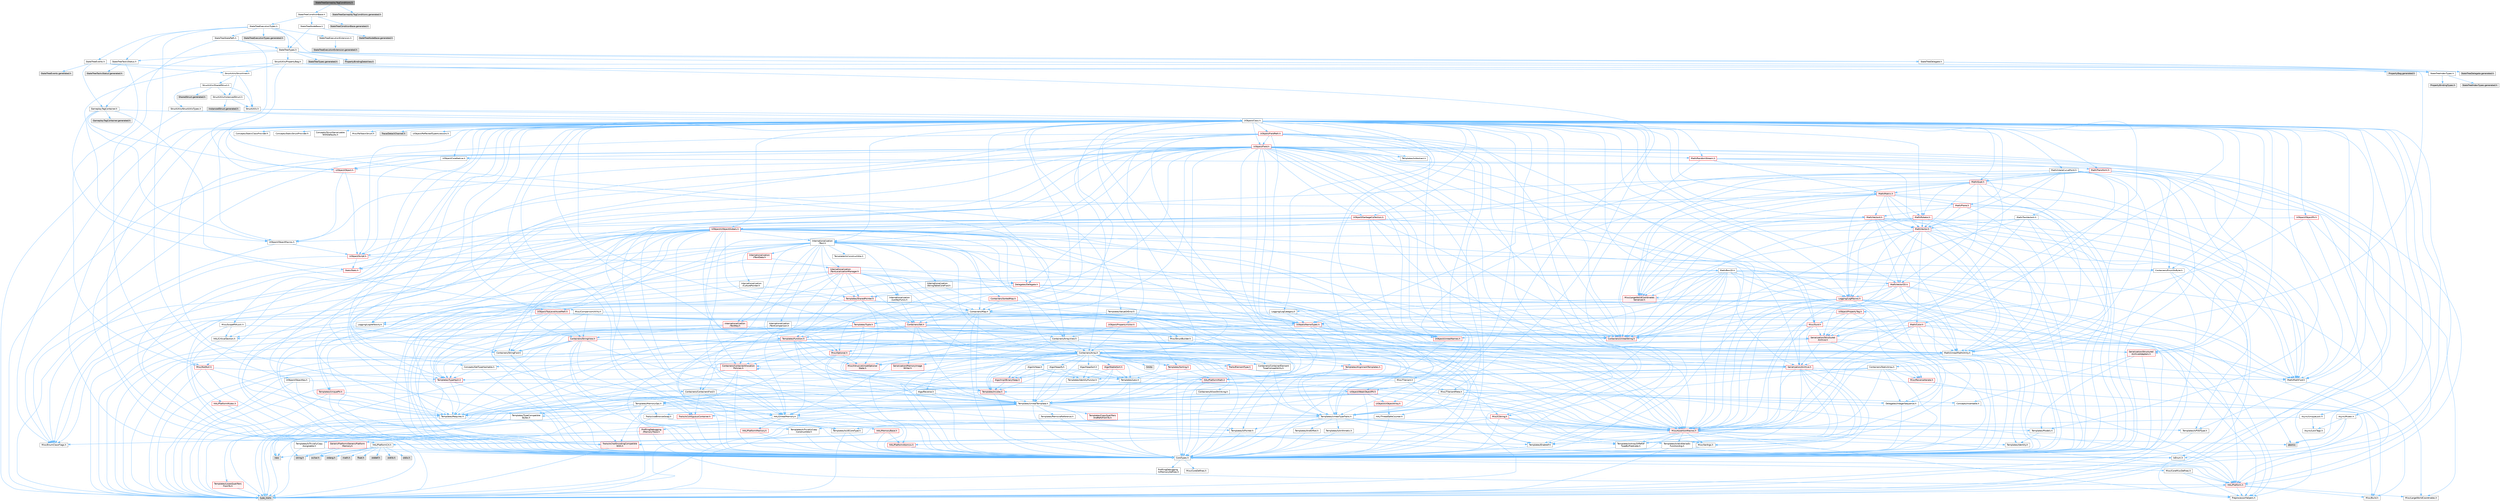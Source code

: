 digraph "StateTreeGameplayTagConditions.h"
{
 // INTERACTIVE_SVG=YES
 // LATEX_PDF_SIZE
  bgcolor="transparent";
  edge [fontname=Helvetica,fontsize=10,labelfontname=Helvetica,labelfontsize=10];
  node [fontname=Helvetica,fontsize=10,shape=box,height=0.2,width=0.4];
  Node1 [id="Node000001",label="StateTreeGameplayTagConditions.h",height=0.2,width=0.4,color="gray40", fillcolor="grey60", style="filled", fontcolor="black",tooltip=" "];
  Node1 -> Node2 [id="edge1_Node000001_Node000002",color="steelblue1",style="solid",tooltip=" "];
  Node2 [id="Node000002",label="StateTreeConditionBase.h",height=0.2,width=0.4,color="grey40", fillcolor="white", style="filled",URL="$d0/d2b/StateTreeConditionBase_8h.html",tooltip=" "];
  Node2 -> Node3 [id="edge2_Node000002_Node000003",color="steelblue1",style="solid",tooltip=" "];
  Node3 [id="Node000003",label="StateTreeNodeBase.h",height=0.2,width=0.4,color="grey40", fillcolor="white", style="filled",URL="$dc/db7/StateTreeNodeBase_8h.html",tooltip=" "];
  Node3 -> Node4 [id="edge3_Node000003_Node000004",color="steelblue1",style="solid",tooltip=" "];
  Node4 [id="Node000004",label="StateTreeTypes.h",height=0.2,width=0.4,color="grey40", fillcolor="white", style="filled",URL="$d0/d54/StateTreeTypes_8h.html",tooltip=" "];
  Node4 -> Node5 [id="edge4_Node000004_Node000005",color="steelblue1",style="solid",tooltip=" "];
  Node5 [id="Node000005",label="PropertyBindingDataView.h",height=0.2,width=0.4,color="grey60", fillcolor="#E0E0E0", style="filled",tooltip=" "];
  Node4 -> Node6 [id="edge5_Node000004_Node000006",color="steelblue1",style="solid",tooltip=" "];
  Node6 [id="Node000006",label="StructUtils/PropertyBag.h",height=0.2,width=0.4,color="grey40", fillcolor="white", style="filled",URL="$de/d60/StructUtils_2PropertyBag_8h.html",tooltip=" "];
  Node6 -> Node7 [id="edge6_Node000006_Node000007",color="steelblue1",style="solid",tooltip=" "];
  Node7 [id="Node000007",label="Misc/TVariantMeta.h",height=0.2,width=0.4,color="grey40", fillcolor="white", style="filled",URL="$d0/d34/TVariantMeta_8h.html",tooltip=" "];
  Node7 -> Node8 [id="edge7_Node000007_Node000008",color="steelblue1",style="solid",tooltip=" "];
  Node8 [id="Node000008",label="Templates/MemoryOps.h",height=0.2,width=0.4,color="grey40", fillcolor="white", style="filled",URL="$db/dea/MemoryOps_8h.html",tooltip=" "];
  Node8 -> Node9 [id="edge8_Node000008_Node000009",color="steelblue1",style="solid",tooltip=" "];
  Node9 [id="Node000009",label="CoreTypes.h",height=0.2,width=0.4,color="grey40", fillcolor="white", style="filled",URL="$dc/dec/CoreTypes_8h.html",tooltip=" "];
  Node9 -> Node10 [id="edge9_Node000009_Node000010",color="steelblue1",style="solid",tooltip=" "];
  Node10 [id="Node000010",label="HAL/Platform.h",height=0.2,width=0.4,color="red", fillcolor="#FFF0F0", style="filled",URL="$d9/dd0/Platform_8h.html",tooltip=" "];
  Node10 -> Node11 [id="edge10_Node000010_Node000011",color="steelblue1",style="solid",tooltip=" "];
  Node11 [id="Node000011",label="Misc/Build.h",height=0.2,width=0.4,color="grey40", fillcolor="white", style="filled",URL="$d3/dbb/Build_8h.html",tooltip=" "];
  Node10 -> Node12 [id="edge11_Node000010_Node000012",color="steelblue1",style="solid",tooltip=" "];
  Node12 [id="Node000012",label="Misc/LargeWorldCoordinates.h",height=0.2,width=0.4,color="grey40", fillcolor="white", style="filled",URL="$d2/dcb/LargeWorldCoordinates_8h.html",tooltip=" "];
  Node10 -> Node13 [id="edge12_Node000010_Node000013",color="steelblue1",style="solid",tooltip=" "];
  Node13 [id="Node000013",label="type_traits",height=0.2,width=0.4,color="grey60", fillcolor="#E0E0E0", style="filled",tooltip=" "];
  Node10 -> Node14 [id="edge13_Node000010_Node000014",color="steelblue1",style="solid",tooltip=" "];
  Node14 [id="Node000014",label="PreprocessorHelpers.h",height=0.2,width=0.4,color="grey40", fillcolor="white", style="filled",URL="$db/ddb/PreprocessorHelpers_8h.html",tooltip=" "];
  Node9 -> Node20 [id="edge14_Node000009_Node000020",color="steelblue1",style="solid",tooltip=" "];
  Node20 [id="Node000020",label="ProfilingDebugging\l/UMemoryDefines.h",height=0.2,width=0.4,color="grey40", fillcolor="white", style="filled",URL="$d2/da2/UMemoryDefines_8h.html",tooltip=" "];
  Node9 -> Node21 [id="edge15_Node000009_Node000021",color="steelblue1",style="solid",tooltip=" "];
  Node21 [id="Node000021",label="Misc/CoreMiscDefines.h",height=0.2,width=0.4,color="grey40", fillcolor="white", style="filled",URL="$da/d38/CoreMiscDefines_8h.html",tooltip=" "];
  Node21 -> Node10 [id="edge16_Node000021_Node000010",color="steelblue1",style="solid",tooltip=" "];
  Node21 -> Node14 [id="edge17_Node000021_Node000014",color="steelblue1",style="solid",tooltip=" "];
  Node9 -> Node22 [id="edge18_Node000009_Node000022",color="steelblue1",style="solid",tooltip=" "];
  Node22 [id="Node000022",label="Misc/CoreDefines.h",height=0.2,width=0.4,color="grey40", fillcolor="white", style="filled",URL="$d3/dd2/CoreDefines_8h.html",tooltip=" "];
  Node8 -> Node23 [id="edge19_Node000008_Node000023",color="steelblue1",style="solid",tooltip=" "];
  Node23 [id="Node000023",label="HAL/UnrealMemory.h",height=0.2,width=0.4,color="grey40", fillcolor="white", style="filled",URL="$d9/d96/UnrealMemory_8h.html",tooltip=" "];
  Node23 -> Node9 [id="edge20_Node000023_Node000009",color="steelblue1",style="solid",tooltip=" "];
  Node23 -> Node24 [id="edge21_Node000023_Node000024",color="steelblue1",style="solid",tooltip=" "];
  Node24 [id="Node000024",label="GenericPlatform/GenericPlatform\lMemory.h",height=0.2,width=0.4,color="red", fillcolor="#FFF0F0", style="filled",URL="$dd/d22/GenericPlatformMemory_8h.html",tooltip=" "];
  Node24 -> Node9 [id="edge22_Node000024_Node000009",color="steelblue1",style="solid",tooltip=" "];
  Node24 -> Node34 [id="edge23_Node000024_Node000034",color="steelblue1",style="solid",tooltip=" "];
  Node34 [id="Node000034",label="string.h",height=0.2,width=0.4,color="grey60", fillcolor="#E0E0E0", style="filled",tooltip=" "];
  Node24 -> Node35 [id="edge24_Node000024_Node000035",color="steelblue1",style="solid",tooltip=" "];
  Node35 [id="Node000035",label="wchar.h",height=0.2,width=0.4,color="grey60", fillcolor="#E0E0E0", style="filled",tooltip=" "];
  Node23 -> Node36 [id="edge25_Node000023_Node000036",color="steelblue1",style="solid",tooltip=" "];
  Node36 [id="Node000036",label="HAL/MemoryBase.h",height=0.2,width=0.4,color="red", fillcolor="#FFF0F0", style="filled",URL="$d6/d9f/MemoryBase_8h.html",tooltip=" "];
  Node36 -> Node9 [id="edge26_Node000036_Node000009",color="steelblue1",style="solid",tooltip=" "];
  Node36 -> Node37 [id="edge27_Node000036_Node000037",color="steelblue1",style="solid",tooltip=" "];
  Node37 [id="Node000037",label="HAL/PlatformAtomics.h",height=0.2,width=0.4,color="red", fillcolor="#FFF0F0", style="filled",URL="$d3/d36/PlatformAtomics_8h.html",tooltip=" "];
  Node37 -> Node9 [id="edge28_Node000037_Node000009",color="steelblue1",style="solid",tooltip=" "];
  Node36 -> Node40 [id="edge29_Node000036_Node000040",color="steelblue1",style="solid",tooltip=" "];
  Node40 [id="Node000040",label="HAL/PlatformCrt.h",height=0.2,width=0.4,color="grey40", fillcolor="white", style="filled",URL="$d8/d75/PlatformCrt_8h.html",tooltip=" "];
  Node40 -> Node41 [id="edge30_Node000040_Node000041",color="steelblue1",style="solid",tooltip=" "];
  Node41 [id="Node000041",label="new",height=0.2,width=0.4,color="grey60", fillcolor="#E0E0E0", style="filled",tooltip=" "];
  Node40 -> Node35 [id="edge31_Node000040_Node000035",color="steelblue1",style="solid",tooltip=" "];
  Node40 -> Node42 [id="edge32_Node000040_Node000042",color="steelblue1",style="solid",tooltip=" "];
  Node42 [id="Node000042",label="stddef.h",height=0.2,width=0.4,color="grey60", fillcolor="#E0E0E0", style="filled",tooltip=" "];
  Node40 -> Node43 [id="edge33_Node000040_Node000043",color="steelblue1",style="solid",tooltip=" "];
  Node43 [id="Node000043",label="stdlib.h",height=0.2,width=0.4,color="grey60", fillcolor="#E0E0E0", style="filled",tooltip=" "];
  Node40 -> Node44 [id="edge34_Node000040_Node000044",color="steelblue1",style="solid",tooltip=" "];
  Node44 [id="Node000044",label="stdio.h",height=0.2,width=0.4,color="grey60", fillcolor="#E0E0E0", style="filled",tooltip=" "];
  Node40 -> Node45 [id="edge35_Node000040_Node000045",color="steelblue1",style="solid",tooltip=" "];
  Node45 [id="Node000045",label="stdarg.h",height=0.2,width=0.4,color="grey60", fillcolor="#E0E0E0", style="filled",tooltip=" "];
  Node40 -> Node46 [id="edge36_Node000040_Node000046",color="steelblue1",style="solid",tooltip=" "];
  Node46 [id="Node000046",label="math.h",height=0.2,width=0.4,color="grey60", fillcolor="#E0E0E0", style="filled",tooltip=" "];
  Node40 -> Node47 [id="edge37_Node000040_Node000047",color="steelblue1",style="solid",tooltip=" "];
  Node47 [id="Node000047",label="float.h",height=0.2,width=0.4,color="grey60", fillcolor="#E0E0E0", style="filled",tooltip=" "];
  Node40 -> Node34 [id="edge38_Node000040_Node000034",color="steelblue1",style="solid",tooltip=" "];
  Node23 -> Node91 [id="edge39_Node000023_Node000091",color="steelblue1",style="solid",tooltip=" "];
  Node91 [id="Node000091",label="HAL/PlatformMemory.h",height=0.2,width=0.4,color="red", fillcolor="#FFF0F0", style="filled",URL="$de/d68/PlatformMemory_8h.html",tooltip=" "];
  Node91 -> Node9 [id="edge40_Node000091_Node000009",color="steelblue1",style="solid",tooltip=" "];
  Node91 -> Node24 [id="edge41_Node000091_Node000024",color="steelblue1",style="solid",tooltip=" "];
  Node23 -> Node93 [id="edge42_Node000023_Node000093",color="steelblue1",style="solid",tooltip=" "];
  Node93 [id="Node000093",label="ProfilingDebugging\l/MemoryTrace.h",height=0.2,width=0.4,color="red", fillcolor="#FFF0F0", style="filled",URL="$da/dd7/MemoryTrace_8h.html",tooltip=" "];
  Node93 -> Node10 [id="edge43_Node000093_Node000010",color="steelblue1",style="solid",tooltip=" "];
  Node93 -> Node57 [id="edge44_Node000093_Node000057",color="steelblue1",style="solid",tooltip=" "];
  Node57 [id="Node000057",label="Misc/EnumClassFlags.h",height=0.2,width=0.4,color="grey40", fillcolor="white", style="filled",URL="$d8/de7/EnumClassFlags_8h.html",tooltip=" "];
  Node23 -> Node94 [id="edge45_Node000023_Node000094",color="steelblue1",style="solid",tooltip=" "];
  Node94 [id="Node000094",label="Templates/IsPointer.h",height=0.2,width=0.4,color="grey40", fillcolor="white", style="filled",URL="$d7/d05/IsPointer_8h.html",tooltip=" "];
  Node94 -> Node9 [id="edge46_Node000094_Node000009",color="steelblue1",style="solid",tooltip=" "];
  Node8 -> Node89 [id="edge47_Node000008_Node000089",color="steelblue1",style="solid",tooltip=" "];
  Node89 [id="Node000089",label="Templates/IsTriviallyCopy\lAssignable.h",height=0.2,width=0.4,color="grey40", fillcolor="white", style="filled",URL="$d2/df2/IsTriviallyCopyAssignable_8h.html",tooltip=" "];
  Node89 -> Node9 [id="edge48_Node000089_Node000009",color="steelblue1",style="solid",tooltip=" "];
  Node89 -> Node13 [id="edge49_Node000089_Node000013",color="steelblue1",style="solid",tooltip=" "];
  Node8 -> Node88 [id="edge50_Node000008_Node000088",color="steelblue1",style="solid",tooltip=" "];
  Node88 [id="Node000088",label="Templates/IsTriviallyCopy\lConstructible.h",height=0.2,width=0.4,color="grey40", fillcolor="white", style="filled",URL="$d3/d78/IsTriviallyCopyConstructible_8h.html",tooltip=" "];
  Node88 -> Node9 [id="edge51_Node000088_Node000009",color="steelblue1",style="solid",tooltip=" "];
  Node88 -> Node13 [id="edge52_Node000088_Node000013",color="steelblue1",style="solid",tooltip=" "];
  Node8 -> Node74 [id="edge53_Node000008_Node000074",color="steelblue1",style="solid",tooltip=" "];
  Node74 [id="Node000074",label="Templates/Requires.h",height=0.2,width=0.4,color="grey40", fillcolor="white", style="filled",URL="$dc/d96/Requires_8h.html",tooltip=" "];
  Node74 -> Node66 [id="edge54_Node000074_Node000066",color="steelblue1",style="solid",tooltip=" "];
  Node66 [id="Node000066",label="Templates/EnableIf.h",height=0.2,width=0.4,color="grey40", fillcolor="white", style="filled",URL="$d7/d60/EnableIf_8h.html",tooltip=" "];
  Node66 -> Node9 [id="edge55_Node000066_Node000009",color="steelblue1",style="solid",tooltip=" "];
  Node74 -> Node13 [id="edge56_Node000074_Node000013",color="steelblue1",style="solid",tooltip=" "];
  Node8 -> Node95 [id="edge57_Node000008_Node000095",color="steelblue1",style="solid",tooltip=" "];
  Node95 [id="Node000095",label="Templates/UnrealTypeTraits.h",height=0.2,width=0.4,color="grey40", fillcolor="white", style="filled",URL="$d2/d2d/UnrealTypeTraits_8h.html",tooltip=" "];
  Node95 -> Node9 [id="edge58_Node000095_Node000009",color="steelblue1",style="solid",tooltip=" "];
  Node95 -> Node94 [id="edge59_Node000095_Node000094",color="steelblue1",style="solid",tooltip=" "];
  Node95 -> Node49 [id="edge60_Node000095_Node000049",color="steelblue1",style="solid",tooltip=" "];
  Node49 [id="Node000049",label="Misc/AssertionMacros.h",height=0.2,width=0.4,color="red", fillcolor="#FFF0F0", style="filled",URL="$d0/dfa/AssertionMacros_8h.html",tooltip=" "];
  Node49 -> Node9 [id="edge61_Node000049_Node000009",color="steelblue1",style="solid",tooltip=" "];
  Node49 -> Node10 [id="edge62_Node000049_Node000010",color="steelblue1",style="solid",tooltip=" "];
  Node49 -> Node14 [id="edge63_Node000049_Node000014",color="steelblue1",style="solid",tooltip=" "];
  Node49 -> Node66 [id="edge64_Node000049_Node000066",color="steelblue1",style="solid",tooltip=" "];
  Node49 -> Node67 [id="edge65_Node000049_Node000067",color="steelblue1",style="solid",tooltip=" "];
  Node67 [id="Node000067",label="Templates/IsArrayOrRefOf\lTypeByPredicate.h",height=0.2,width=0.4,color="grey40", fillcolor="white", style="filled",URL="$d6/da1/IsArrayOrRefOfTypeByPredicate_8h.html",tooltip=" "];
  Node67 -> Node9 [id="edge66_Node000067_Node000009",color="steelblue1",style="solid",tooltip=" "];
  Node49 -> Node68 [id="edge67_Node000049_Node000068",color="steelblue1",style="solid",tooltip=" "];
  Node68 [id="Node000068",label="Templates/IsValidVariadic\lFunctionArg.h",height=0.2,width=0.4,color="grey40", fillcolor="white", style="filled",URL="$d0/dc8/IsValidVariadicFunctionArg_8h.html",tooltip=" "];
  Node68 -> Node9 [id="edge68_Node000068_Node000009",color="steelblue1",style="solid",tooltip=" "];
  Node68 -> Node69 [id="edge69_Node000068_Node000069",color="steelblue1",style="solid",tooltip=" "];
  Node69 [id="Node000069",label="IsEnum.h",height=0.2,width=0.4,color="grey40", fillcolor="white", style="filled",URL="$d4/de5/IsEnum_8h.html",tooltip=" "];
  Node68 -> Node13 [id="edge70_Node000068_Node000013",color="steelblue1",style="solid",tooltip=" "];
  Node49 -> Node70 [id="edge71_Node000049_Node000070",color="steelblue1",style="solid",tooltip=" "];
  Node70 [id="Node000070",label="Traits/IsCharEncodingCompatible\lWith.h",height=0.2,width=0.4,color="red", fillcolor="#FFF0F0", style="filled",URL="$df/dd1/IsCharEncodingCompatibleWith_8h.html",tooltip=" "];
  Node70 -> Node13 [id="edge72_Node000070_Node000013",color="steelblue1",style="solid",tooltip=" "];
  Node49 -> Node72 [id="edge73_Node000049_Node000072",color="steelblue1",style="solid",tooltip=" "];
  Node72 [id="Node000072",label="Misc/VarArgs.h",height=0.2,width=0.4,color="grey40", fillcolor="white", style="filled",URL="$d5/d6f/VarArgs_8h.html",tooltip=" "];
  Node72 -> Node9 [id="edge74_Node000072_Node000009",color="steelblue1",style="solid",tooltip=" "];
  Node49 -> Node79 [id="edge75_Node000049_Node000079",color="steelblue1",style="solid",tooltip=" "];
  Node79 [id="Node000079",label="atomic",height=0.2,width=0.4,color="grey60", fillcolor="#E0E0E0", style="filled",tooltip=" "];
  Node95 -> Node87 [id="edge76_Node000095_Node000087",color="steelblue1",style="solid",tooltip=" "];
  Node87 [id="Node000087",label="Templates/AndOrNot.h",height=0.2,width=0.4,color="grey40", fillcolor="white", style="filled",URL="$db/d0a/AndOrNot_8h.html",tooltip=" "];
  Node87 -> Node9 [id="edge77_Node000087_Node000009",color="steelblue1",style="solid",tooltip=" "];
  Node95 -> Node66 [id="edge78_Node000095_Node000066",color="steelblue1",style="solid",tooltip=" "];
  Node95 -> Node96 [id="edge79_Node000095_Node000096",color="steelblue1",style="solid",tooltip=" "];
  Node96 [id="Node000096",label="Templates/IsArithmetic.h",height=0.2,width=0.4,color="grey40", fillcolor="white", style="filled",URL="$d2/d5d/IsArithmetic_8h.html",tooltip=" "];
  Node96 -> Node9 [id="edge80_Node000096_Node000009",color="steelblue1",style="solid",tooltip=" "];
  Node95 -> Node69 [id="edge81_Node000095_Node000069",color="steelblue1",style="solid",tooltip=" "];
  Node95 -> Node97 [id="edge82_Node000095_Node000097",color="steelblue1",style="solid",tooltip=" "];
  Node97 [id="Node000097",label="Templates/Models.h",height=0.2,width=0.4,color="grey40", fillcolor="white", style="filled",URL="$d3/d0c/Models_8h.html",tooltip=" "];
  Node97 -> Node75 [id="edge83_Node000097_Node000075",color="steelblue1",style="solid",tooltip=" "];
  Node75 [id="Node000075",label="Templates/Identity.h",height=0.2,width=0.4,color="grey40", fillcolor="white", style="filled",URL="$d0/dd5/Identity_8h.html",tooltip=" "];
  Node95 -> Node98 [id="edge84_Node000095_Node000098",color="steelblue1",style="solid",tooltip=" "];
  Node98 [id="Node000098",label="Templates/IsPODType.h",height=0.2,width=0.4,color="grey40", fillcolor="white", style="filled",URL="$d7/db1/IsPODType_8h.html",tooltip=" "];
  Node98 -> Node9 [id="edge85_Node000098_Node000009",color="steelblue1",style="solid",tooltip=" "];
  Node95 -> Node99 [id="edge86_Node000095_Node000099",color="steelblue1",style="solid",tooltip=" "];
  Node99 [id="Node000099",label="Templates/IsUECoreType.h",height=0.2,width=0.4,color="grey40", fillcolor="white", style="filled",URL="$d1/db8/IsUECoreType_8h.html",tooltip=" "];
  Node99 -> Node9 [id="edge87_Node000099_Node000009",color="steelblue1",style="solid",tooltip=" "];
  Node99 -> Node13 [id="edge88_Node000099_Node000013",color="steelblue1",style="solid",tooltip=" "];
  Node95 -> Node88 [id="edge89_Node000095_Node000088",color="steelblue1",style="solid",tooltip=" "];
  Node8 -> Node100 [id="edge90_Node000008_Node000100",color="steelblue1",style="solid",tooltip=" "];
  Node100 [id="Node000100",label="Traits/UseBitwiseSwap.h",height=0.2,width=0.4,color="grey40", fillcolor="white", style="filled",URL="$db/df3/UseBitwiseSwap_8h.html",tooltip=" "];
  Node100 -> Node9 [id="edge91_Node000100_Node000009",color="steelblue1",style="solid",tooltip=" "];
  Node100 -> Node13 [id="edge92_Node000100_Node000013",color="steelblue1",style="solid",tooltip=" "];
  Node8 -> Node41 [id="edge93_Node000008_Node000041",color="steelblue1",style="solid",tooltip=" "];
  Node8 -> Node13 [id="edge94_Node000008_Node000013",color="steelblue1",style="solid",tooltip=" "];
  Node7 -> Node101 [id="edge95_Node000007_Node000101",color="steelblue1",style="solid",tooltip=" "];
  Node101 [id="Node000101",label="Templates/TypeCompatible\lBytes.h",height=0.2,width=0.4,color="grey40", fillcolor="white", style="filled",URL="$df/d0a/TypeCompatibleBytes_8h.html",tooltip=" "];
  Node101 -> Node9 [id="edge96_Node000101_Node000009",color="steelblue1",style="solid",tooltip=" "];
  Node101 -> Node34 [id="edge97_Node000101_Node000034",color="steelblue1",style="solid",tooltip=" "];
  Node101 -> Node41 [id="edge98_Node000101_Node000041",color="steelblue1",style="solid",tooltip=" "];
  Node101 -> Node13 [id="edge99_Node000101_Node000013",color="steelblue1",style="solid",tooltip=" "];
  Node7 -> Node102 [id="edge100_Node000007_Node000102",color="steelblue1",style="solid",tooltip=" "];
  Node102 [id="Node000102",label="Templates/UnrealTemplate.h",height=0.2,width=0.4,color="grey40", fillcolor="white", style="filled",URL="$d4/d24/UnrealTemplate_8h.html",tooltip=" "];
  Node102 -> Node9 [id="edge101_Node000102_Node000009",color="steelblue1",style="solid",tooltip=" "];
  Node102 -> Node94 [id="edge102_Node000102_Node000094",color="steelblue1",style="solid",tooltip=" "];
  Node102 -> Node23 [id="edge103_Node000102_Node000023",color="steelblue1",style="solid",tooltip=" "];
  Node102 -> Node103 [id="edge104_Node000102_Node000103",color="steelblue1",style="solid",tooltip=" "];
  Node103 [id="Node000103",label="Templates/CopyQualifiers\lAndRefsFromTo.h",height=0.2,width=0.4,color="red", fillcolor="#FFF0F0", style="filled",URL="$d3/db3/CopyQualifiersAndRefsFromTo_8h.html",tooltip=" "];
  Node102 -> Node95 [id="edge105_Node000102_Node000095",color="steelblue1",style="solid",tooltip=" "];
  Node102 -> Node105 [id="edge106_Node000102_Node000105",color="steelblue1",style="solid",tooltip=" "];
  Node105 [id="Node000105",label="Templates/RemoveReference.h",height=0.2,width=0.4,color="grey40", fillcolor="white", style="filled",URL="$da/dbe/RemoveReference_8h.html",tooltip=" "];
  Node105 -> Node9 [id="edge107_Node000105_Node000009",color="steelblue1",style="solid",tooltip=" "];
  Node102 -> Node74 [id="edge108_Node000102_Node000074",color="steelblue1",style="solid",tooltip=" "];
  Node102 -> Node101 [id="edge109_Node000102_Node000101",color="steelblue1",style="solid",tooltip=" "];
  Node102 -> Node75 [id="edge110_Node000102_Node000075",color="steelblue1",style="solid",tooltip=" "];
  Node102 -> Node27 [id="edge111_Node000102_Node000027",color="steelblue1",style="solid",tooltip=" "];
  Node27 [id="Node000027",label="Traits/IsContiguousContainer.h",height=0.2,width=0.4,color="red", fillcolor="#FFF0F0", style="filled",URL="$d5/d3c/IsContiguousContainer_8h.html",tooltip=" "];
  Node27 -> Node9 [id="edge112_Node000027_Node000009",color="steelblue1",style="solid",tooltip=" "];
  Node102 -> Node100 [id="edge113_Node000102_Node000100",color="steelblue1",style="solid",tooltip=" "];
  Node102 -> Node13 [id="edge114_Node000102_Node000013",color="steelblue1",style="solid",tooltip=" "];
  Node7 -> Node95 [id="edge115_Node000007_Node000095",color="steelblue1",style="solid",tooltip=" "];
  Node7 -> Node106 [id="edge116_Node000007_Node000106",color="steelblue1",style="solid",tooltip=" "];
  Node106 [id="Node000106",label="Delegates/IntegerSequence.h",height=0.2,width=0.4,color="grey40", fillcolor="white", style="filled",URL="$d2/dcc/IntegerSequence_8h.html",tooltip=" "];
  Node106 -> Node9 [id="edge117_Node000106_Node000009",color="steelblue1",style="solid",tooltip=" "];
  Node7 -> Node107 [id="edge118_Node000007_Node000107",color="steelblue1",style="solid",tooltip=" "];
  Node107 [id="Node000107",label="Concepts/Insertable.h",height=0.2,width=0.4,color="grey40", fillcolor="white", style="filled",URL="$d8/d3b/Insertable_8h.html",tooltip=" "];
  Node7 -> Node49 [id="edge119_Node000007_Node000049",color="steelblue1",style="solid",tooltip=" "];
  Node6 -> Node108 [id="edge120_Node000006_Node000108",color="steelblue1",style="solid",tooltip=" "];
  Node108 [id="Node000108",label="StructUtils/StructView.h",height=0.2,width=0.4,color="grey40", fillcolor="white", style="filled",URL="$d6/d2a/StructUtils_2StructView_8h.html",tooltip=" "];
  Node108 -> Node109 [id="edge121_Node000108_Node000109",color="steelblue1",style="solid",tooltip=" "];
  Node109 [id="Node000109",label="StructUtils/InstancedStruct.h",height=0.2,width=0.4,color="grey40", fillcolor="white", style="filled",URL="$d6/dc6/StructUtils_2InstancedStruct_8h.html",tooltip=" "];
  Node109 -> Node110 [id="edge122_Node000109_Node000110",color="steelblue1",style="solid",tooltip=" "];
  Node110 [id="Node000110",label="StructUtils.h",height=0.2,width=0.4,color="grey40", fillcolor="white", style="filled",URL="$db/d30/StructUtils_8h.html",tooltip=" "];
  Node110 -> Node95 [id="edge123_Node000110_Node000095",color="steelblue1",style="solid",tooltip=" "];
  Node110 -> Node111 [id="edge124_Node000110_Node000111",color="steelblue1",style="solid",tooltip=" "];
  Node111 [id="Node000111",label="UObject/Class.h",height=0.2,width=0.4,color="grey40", fillcolor="white", style="filled",URL="$d4/d05/Class_8h.html",tooltip=" "];
  Node111 -> Node112 [id="edge125_Node000111_Node000112",color="steelblue1",style="solid",tooltip=" "];
  Node112 [id="Node000112",label="Concepts/GetTypeHashable.h",height=0.2,width=0.4,color="grey40", fillcolor="white", style="filled",URL="$d3/da2/GetTypeHashable_8h.html",tooltip=" "];
  Node112 -> Node9 [id="edge126_Node000112_Node000009",color="steelblue1",style="solid",tooltip=" "];
  Node112 -> Node113 [id="edge127_Node000112_Node000113",color="steelblue1",style="solid",tooltip=" "];
  Node113 [id="Node000113",label="Templates/TypeHash.h",height=0.2,width=0.4,color="red", fillcolor="#FFF0F0", style="filled",URL="$d1/d62/TypeHash_8h.html",tooltip=" "];
  Node113 -> Node9 [id="edge128_Node000113_Node000009",color="steelblue1",style="solid",tooltip=" "];
  Node113 -> Node74 [id="edge129_Node000113_Node000074",color="steelblue1",style="solid",tooltip=" "];
  Node113 -> Node13 [id="edge130_Node000113_Node000013",color="steelblue1",style="solid",tooltip=" "];
  Node111 -> Node120 [id="edge131_Node000111_Node000120",color="steelblue1",style="solid",tooltip=" "];
  Node120 [id="Node000120",label="Concepts/StaticClassProvider.h",height=0.2,width=0.4,color="grey40", fillcolor="white", style="filled",URL="$dd/d83/StaticClassProvider_8h.html",tooltip=" "];
  Node111 -> Node121 [id="edge132_Node000111_Node000121",color="steelblue1",style="solid",tooltip=" "];
  Node121 [id="Node000121",label="Concepts/StaticStructProvider.h",height=0.2,width=0.4,color="grey40", fillcolor="white", style="filled",URL="$d5/d77/StaticStructProvider_8h.html",tooltip=" "];
  Node111 -> Node122 [id="edge133_Node000111_Node000122",color="steelblue1",style="solid",tooltip=" "];
  Node122 [id="Node000122",label="Concepts/StructSerializable\lWithDefaults.h",height=0.2,width=0.4,color="grey40", fillcolor="white", style="filled",URL="$d5/ddc/StructSerializableWithDefaults_8h.html",tooltip=" "];
  Node111 -> Node123 [id="edge134_Node000111_Node000123",color="steelblue1",style="solid",tooltip=" "];
  Node123 [id="Node000123",label="Containers/Array.h",height=0.2,width=0.4,color="grey40", fillcolor="white", style="filled",URL="$df/dd0/Array_8h.html",tooltip=" "];
  Node123 -> Node9 [id="edge135_Node000123_Node000009",color="steelblue1",style="solid",tooltip=" "];
  Node123 -> Node49 [id="edge136_Node000123_Node000049",color="steelblue1",style="solid",tooltip=" "];
  Node123 -> Node124 [id="edge137_Node000123_Node000124",color="steelblue1",style="solid",tooltip=" "];
  Node124 [id="Node000124",label="Misc/IntrusiveUnsetOptional\lState.h",height=0.2,width=0.4,color="red", fillcolor="#FFF0F0", style="filled",URL="$d2/d0a/IntrusiveUnsetOptionalState_8h.html",tooltip=" "];
  Node123 -> Node126 [id="edge138_Node000123_Node000126",color="steelblue1",style="solid",tooltip=" "];
  Node126 [id="Node000126",label="Misc/ReverseIterate.h",height=0.2,width=0.4,color="red", fillcolor="#FFF0F0", style="filled",URL="$db/de3/ReverseIterate_8h.html",tooltip=" "];
  Node126 -> Node10 [id="edge139_Node000126_Node000010",color="steelblue1",style="solid",tooltip=" "];
  Node123 -> Node23 [id="edge140_Node000123_Node000023",color="steelblue1",style="solid",tooltip=" "];
  Node123 -> Node95 [id="edge141_Node000123_Node000095",color="steelblue1",style="solid",tooltip=" "];
  Node123 -> Node102 [id="edge142_Node000123_Node000102",color="steelblue1",style="solid",tooltip=" "];
  Node123 -> Node128 [id="edge143_Node000123_Node000128",color="steelblue1",style="solid",tooltip=" "];
  Node128 [id="Node000128",label="Containers/AllowShrinking.h",height=0.2,width=0.4,color="grey40", fillcolor="white", style="filled",URL="$d7/d1a/AllowShrinking_8h.html",tooltip=" "];
  Node128 -> Node9 [id="edge144_Node000128_Node000009",color="steelblue1",style="solid",tooltip=" "];
  Node123 -> Node129 [id="edge145_Node000123_Node000129",color="steelblue1",style="solid",tooltip=" "];
  Node129 [id="Node000129",label="Containers/ContainerAllocation\lPolicies.h",height=0.2,width=0.4,color="red", fillcolor="#FFF0F0", style="filled",URL="$d7/dff/ContainerAllocationPolicies_8h.html",tooltip=" "];
  Node129 -> Node9 [id="edge146_Node000129_Node000009",color="steelblue1",style="solid",tooltip=" "];
  Node129 -> Node129 [id="edge147_Node000129_Node000129",color="steelblue1",style="solid",tooltip=" "];
  Node129 -> Node131 [id="edge148_Node000129_Node000131",color="steelblue1",style="solid",tooltip=" "];
  Node131 [id="Node000131",label="HAL/PlatformMath.h",height=0.2,width=0.4,color="red", fillcolor="#FFF0F0", style="filled",URL="$dc/d53/PlatformMath_8h.html",tooltip=" "];
  Node131 -> Node9 [id="edge149_Node000131_Node000009",color="steelblue1",style="solid",tooltip=" "];
  Node129 -> Node23 [id="edge150_Node000129_Node000023",color="steelblue1",style="solid",tooltip=" "];
  Node129 -> Node49 [id="edge151_Node000129_Node000049",color="steelblue1",style="solid",tooltip=" "];
  Node129 -> Node8 [id="edge152_Node000129_Node000008",color="steelblue1",style="solid",tooltip=" "];
  Node129 -> Node101 [id="edge153_Node000129_Node000101",color="steelblue1",style="solid",tooltip=" "];
  Node129 -> Node13 [id="edge154_Node000129_Node000013",color="steelblue1",style="solid",tooltip=" "];
  Node123 -> Node140 [id="edge155_Node000123_Node000140",color="steelblue1",style="solid",tooltip=" "];
  Node140 [id="Node000140",label="Containers/ContainerElement\lTypeCompatibility.h",height=0.2,width=0.4,color="grey40", fillcolor="white", style="filled",URL="$df/ddf/ContainerElementTypeCompatibility_8h.html",tooltip=" "];
  Node140 -> Node9 [id="edge156_Node000140_Node000009",color="steelblue1",style="solid",tooltip=" "];
  Node140 -> Node95 [id="edge157_Node000140_Node000095",color="steelblue1",style="solid",tooltip=" "];
  Node123 -> Node141 [id="edge158_Node000123_Node000141",color="steelblue1",style="solid",tooltip=" "];
  Node141 [id="Node000141",label="Serialization/Archive.h",height=0.2,width=0.4,color="red", fillcolor="#FFF0F0", style="filled",URL="$d7/d3b/Archive_8h.html",tooltip=" "];
  Node141 -> Node9 [id="edge159_Node000141_Node000009",color="steelblue1",style="solid",tooltip=" "];
  Node141 -> Node30 [id="edge160_Node000141_Node000030",color="steelblue1",style="solid",tooltip=" "];
  Node30 [id="Node000030",label="Math/MathFwd.h",height=0.2,width=0.4,color="grey40", fillcolor="white", style="filled",URL="$d2/d10/MathFwd_8h.html",tooltip=" "];
  Node30 -> Node10 [id="edge161_Node000030_Node000010",color="steelblue1",style="solid",tooltip=" "];
  Node141 -> Node49 [id="edge162_Node000141_Node000049",color="steelblue1",style="solid",tooltip=" "];
  Node141 -> Node11 [id="edge163_Node000141_Node000011",color="steelblue1",style="solid",tooltip=" "];
  Node141 -> Node72 [id="edge164_Node000141_Node000072",color="steelblue1",style="solid",tooltip=" "];
  Node141 -> Node66 [id="edge165_Node000141_Node000066",color="steelblue1",style="solid",tooltip=" "];
  Node141 -> Node67 [id="edge166_Node000141_Node000067",color="steelblue1",style="solid",tooltip=" "];
  Node141 -> Node68 [id="edge167_Node000141_Node000068",color="steelblue1",style="solid",tooltip=" "];
  Node141 -> Node102 [id="edge168_Node000141_Node000102",color="steelblue1",style="solid",tooltip=" "];
  Node141 -> Node70 [id="edge169_Node000141_Node000070",color="steelblue1",style="solid",tooltip=" "];
  Node123 -> Node151 [id="edge170_Node000123_Node000151",color="steelblue1",style="solid",tooltip=" "];
  Node151 [id="Node000151",label="Serialization/MemoryImage\lWriter.h",height=0.2,width=0.4,color="red", fillcolor="#FFF0F0", style="filled",URL="$d0/d08/MemoryImageWriter_8h.html",tooltip=" "];
  Node151 -> Node9 [id="edge171_Node000151_Node000009",color="steelblue1",style="solid",tooltip=" "];
  Node123 -> Node156 [id="edge172_Node000123_Node000156",color="steelblue1",style="solid",tooltip=" "];
  Node156 [id="Node000156",label="Algo/Heapify.h",height=0.2,width=0.4,color="grey40", fillcolor="white", style="filled",URL="$d0/d2a/Heapify_8h.html",tooltip=" "];
  Node156 -> Node157 [id="edge173_Node000156_Node000157",color="steelblue1",style="solid",tooltip=" "];
  Node157 [id="Node000157",label="Algo/Impl/BinaryHeap.h",height=0.2,width=0.4,color="red", fillcolor="#FFF0F0", style="filled",URL="$d7/da3/Algo_2Impl_2BinaryHeap_8h.html",tooltip=" "];
  Node157 -> Node158 [id="edge174_Node000157_Node000158",color="steelblue1",style="solid",tooltip=" "];
  Node158 [id="Node000158",label="Templates/Invoke.h",height=0.2,width=0.4,color="red", fillcolor="#FFF0F0", style="filled",URL="$d7/deb/Invoke_8h.html",tooltip=" "];
  Node158 -> Node9 [id="edge175_Node000158_Node000009",color="steelblue1",style="solid",tooltip=" "];
  Node158 -> Node102 [id="edge176_Node000158_Node000102",color="steelblue1",style="solid",tooltip=" "];
  Node158 -> Node13 [id="edge177_Node000158_Node000013",color="steelblue1",style="solid",tooltip=" "];
  Node157 -> Node13 [id="edge178_Node000157_Node000013",color="steelblue1",style="solid",tooltip=" "];
  Node156 -> Node162 [id="edge179_Node000156_Node000162",color="steelblue1",style="solid",tooltip=" "];
  Node162 [id="Node000162",label="Templates/IdentityFunctor.h",height=0.2,width=0.4,color="grey40", fillcolor="white", style="filled",URL="$d7/d2e/IdentityFunctor_8h.html",tooltip=" "];
  Node162 -> Node10 [id="edge180_Node000162_Node000010",color="steelblue1",style="solid",tooltip=" "];
  Node156 -> Node158 [id="edge181_Node000156_Node000158",color="steelblue1",style="solid",tooltip=" "];
  Node156 -> Node163 [id="edge182_Node000156_Node000163",color="steelblue1",style="solid",tooltip=" "];
  Node163 [id="Node000163",label="Templates/Less.h",height=0.2,width=0.4,color="grey40", fillcolor="white", style="filled",URL="$de/dc8/Less_8h.html",tooltip=" "];
  Node163 -> Node9 [id="edge183_Node000163_Node000009",color="steelblue1",style="solid",tooltip=" "];
  Node163 -> Node102 [id="edge184_Node000163_Node000102",color="steelblue1",style="solid",tooltip=" "];
  Node156 -> Node102 [id="edge185_Node000156_Node000102",color="steelblue1",style="solid",tooltip=" "];
  Node123 -> Node164 [id="edge186_Node000123_Node000164",color="steelblue1",style="solid",tooltip=" "];
  Node164 [id="Node000164",label="Algo/HeapSort.h",height=0.2,width=0.4,color="grey40", fillcolor="white", style="filled",URL="$d3/d92/HeapSort_8h.html",tooltip=" "];
  Node164 -> Node157 [id="edge187_Node000164_Node000157",color="steelblue1",style="solid",tooltip=" "];
  Node164 -> Node162 [id="edge188_Node000164_Node000162",color="steelblue1",style="solid",tooltip=" "];
  Node164 -> Node163 [id="edge189_Node000164_Node000163",color="steelblue1",style="solid",tooltip=" "];
  Node164 -> Node102 [id="edge190_Node000164_Node000102",color="steelblue1",style="solid",tooltip=" "];
  Node123 -> Node165 [id="edge191_Node000123_Node000165",color="steelblue1",style="solid",tooltip=" "];
  Node165 [id="Node000165",label="Algo/IsHeap.h",height=0.2,width=0.4,color="grey40", fillcolor="white", style="filled",URL="$de/d32/IsHeap_8h.html",tooltip=" "];
  Node165 -> Node157 [id="edge192_Node000165_Node000157",color="steelblue1",style="solid",tooltip=" "];
  Node165 -> Node162 [id="edge193_Node000165_Node000162",color="steelblue1",style="solid",tooltip=" "];
  Node165 -> Node158 [id="edge194_Node000165_Node000158",color="steelblue1",style="solid",tooltip=" "];
  Node165 -> Node163 [id="edge195_Node000165_Node000163",color="steelblue1",style="solid",tooltip=" "];
  Node165 -> Node102 [id="edge196_Node000165_Node000102",color="steelblue1",style="solid",tooltip=" "];
  Node123 -> Node157 [id="edge197_Node000123_Node000157",color="steelblue1",style="solid",tooltip=" "];
  Node123 -> Node166 [id="edge198_Node000123_Node000166",color="steelblue1",style="solid",tooltip=" "];
  Node166 [id="Node000166",label="Algo/StableSort.h",height=0.2,width=0.4,color="red", fillcolor="#FFF0F0", style="filled",URL="$d7/d3c/StableSort_8h.html",tooltip=" "];
  Node166 -> Node162 [id="edge199_Node000166_Node000162",color="steelblue1",style="solid",tooltip=" "];
  Node166 -> Node158 [id="edge200_Node000166_Node000158",color="steelblue1",style="solid",tooltip=" "];
  Node166 -> Node163 [id="edge201_Node000166_Node000163",color="steelblue1",style="solid",tooltip=" "];
  Node166 -> Node102 [id="edge202_Node000166_Node000102",color="steelblue1",style="solid",tooltip=" "];
  Node123 -> Node112 [id="edge203_Node000123_Node000112",color="steelblue1",style="solid",tooltip=" "];
  Node123 -> Node162 [id="edge204_Node000123_Node000162",color="steelblue1",style="solid",tooltip=" "];
  Node123 -> Node158 [id="edge205_Node000123_Node000158",color="steelblue1",style="solid",tooltip=" "];
  Node123 -> Node163 [id="edge206_Node000123_Node000163",color="steelblue1",style="solid",tooltip=" "];
  Node123 -> Node169 [id="edge207_Node000123_Node000169",color="steelblue1",style="solid",tooltip=" "];
  Node169 [id="Node000169",label="Templates/LosesQualifiers\lFromTo.h",height=0.2,width=0.4,color="red", fillcolor="#FFF0F0", style="filled",URL="$d2/db3/LosesQualifiersFromTo_8h.html",tooltip=" "];
  Node169 -> Node13 [id="edge208_Node000169_Node000013",color="steelblue1",style="solid",tooltip=" "];
  Node123 -> Node74 [id="edge209_Node000123_Node000074",color="steelblue1",style="solid",tooltip=" "];
  Node123 -> Node170 [id="edge210_Node000123_Node000170",color="steelblue1",style="solid",tooltip=" "];
  Node170 [id="Node000170",label="Templates/Sorting.h",height=0.2,width=0.4,color="red", fillcolor="#FFF0F0", style="filled",URL="$d3/d9e/Sorting_8h.html",tooltip=" "];
  Node170 -> Node9 [id="edge211_Node000170_Node000009",color="steelblue1",style="solid",tooltip=" "];
  Node170 -> Node131 [id="edge212_Node000170_Node000131",color="steelblue1",style="solid",tooltip=" "];
  Node170 -> Node163 [id="edge213_Node000170_Node000163",color="steelblue1",style="solid",tooltip=" "];
  Node123 -> Node174 [id="edge214_Node000123_Node000174",color="steelblue1",style="solid",tooltip=" "];
  Node174 [id="Node000174",label="Templates/AlignmentTemplates.h",height=0.2,width=0.4,color="red", fillcolor="#FFF0F0", style="filled",URL="$dd/d32/AlignmentTemplates_8h.html",tooltip=" "];
  Node174 -> Node9 [id="edge215_Node000174_Node000009",color="steelblue1",style="solid",tooltip=" "];
  Node174 -> Node94 [id="edge216_Node000174_Node000094",color="steelblue1",style="solid",tooltip=" "];
  Node123 -> Node53 [id="edge217_Node000123_Node000053",color="steelblue1",style="solid",tooltip=" "];
  Node53 [id="Node000053",label="Traits/ElementType.h",height=0.2,width=0.4,color="red", fillcolor="#FFF0F0", style="filled",URL="$d5/d4f/ElementType_8h.html",tooltip=" "];
  Node53 -> Node10 [id="edge218_Node000053_Node000010",color="steelblue1",style="solid",tooltip=" "];
  Node53 -> Node13 [id="edge219_Node000053_Node000013",color="steelblue1",style="solid",tooltip=" "];
  Node123 -> Node137 [id="edge220_Node000123_Node000137",color="steelblue1",style="solid",tooltip=" "];
  Node137 [id="Node000137",label="limits",height=0.2,width=0.4,color="grey60", fillcolor="#E0E0E0", style="filled",tooltip=" "];
  Node123 -> Node13 [id="edge221_Node000123_Node000013",color="steelblue1",style="solid",tooltip=" "];
  Node111 -> Node153 [id="edge222_Node000111_Node000153",color="steelblue1",style="solid",tooltip=" "];
  Node153 [id="Node000153",label="Containers/EnumAsByte.h",height=0.2,width=0.4,color="grey40", fillcolor="white", style="filled",URL="$d6/d9a/EnumAsByte_8h.html",tooltip=" "];
  Node153 -> Node9 [id="edge223_Node000153_Node000009",color="steelblue1",style="solid",tooltip=" "];
  Node153 -> Node98 [id="edge224_Node000153_Node000098",color="steelblue1",style="solid",tooltip=" "];
  Node153 -> Node113 [id="edge225_Node000153_Node000113",color="steelblue1",style="solid",tooltip=" "];
  Node111 -> Node175 [id="edge226_Node000111_Node000175",color="steelblue1",style="solid",tooltip=" "];
  Node175 [id="Node000175",label="Containers/Map.h",height=0.2,width=0.4,color="grey40", fillcolor="white", style="filled",URL="$df/d79/Map_8h.html",tooltip=" "];
  Node175 -> Node9 [id="edge227_Node000175_Node000009",color="steelblue1",style="solid",tooltip=" "];
  Node175 -> Node176 [id="edge228_Node000175_Node000176",color="steelblue1",style="solid",tooltip=" "];
  Node176 [id="Node000176",label="Algo/Reverse.h",height=0.2,width=0.4,color="grey40", fillcolor="white", style="filled",URL="$d5/d93/Reverse_8h.html",tooltip=" "];
  Node176 -> Node9 [id="edge229_Node000176_Node000009",color="steelblue1",style="solid",tooltip=" "];
  Node176 -> Node102 [id="edge230_Node000176_Node000102",color="steelblue1",style="solid",tooltip=" "];
  Node175 -> Node140 [id="edge231_Node000175_Node000140",color="steelblue1",style="solid",tooltip=" "];
  Node175 -> Node177 [id="edge232_Node000175_Node000177",color="steelblue1",style="solid",tooltip=" "];
  Node177 [id="Node000177",label="Containers/Set.h",height=0.2,width=0.4,color="red", fillcolor="#FFF0F0", style="filled",URL="$d4/d45/Set_8h.html",tooltip=" "];
  Node177 -> Node129 [id="edge233_Node000177_Node000129",color="steelblue1",style="solid",tooltip=" "];
  Node177 -> Node140 [id="edge234_Node000177_Node000140",color="steelblue1",style="solid",tooltip=" "];
  Node177 -> Node26 [id="edge235_Node000177_Node000026",color="steelblue1",style="solid",tooltip=" "];
  Node26 [id="Node000026",label="Containers/ContainersFwd.h",height=0.2,width=0.4,color="grey40", fillcolor="white", style="filled",URL="$d4/d0a/ContainersFwd_8h.html",tooltip=" "];
  Node26 -> Node10 [id="edge236_Node000026_Node000010",color="steelblue1",style="solid",tooltip=" "];
  Node26 -> Node9 [id="edge237_Node000026_Node000009",color="steelblue1",style="solid",tooltip=" "];
  Node26 -> Node27 [id="edge238_Node000026_Node000027",color="steelblue1",style="solid",tooltip=" "];
  Node177 -> Node173 [id="edge239_Node000177_Node000173",color="steelblue1",style="solid",tooltip=" "];
  Node173 [id="Node000173",label="Math/UnrealMathUtility.h",height=0.2,width=0.4,color="grey40", fillcolor="white", style="filled",URL="$db/db8/UnrealMathUtility_8h.html",tooltip=" "];
  Node173 -> Node9 [id="edge240_Node000173_Node000009",color="steelblue1",style="solid",tooltip=" "];
  Node173 -> Node49 [id="edge241_Node000173_Node000049",color="steelblue1",style="solid",tooltip=" "];
  Node173 -> Node131 [id="edge242_Node000173_Node000131",color="steelblue1",style="solid",tooltip=" "];
  Node173 -> Node30 [id="edge243_Node000173_Node000030",color="steelblue1",style="solid",tooltip=" "];
  Node173 -> Node75 [id="edge244_Node000173_Node000075",color="steelblue1",style="solid",tooltip=" "];
  Node173 -> Node74 [id="edge245_Node000173_Node000074",color="steelblue1",style="solid",tooltip=" "];
  Node177 -> Node49 [id="edge246_Node000177_Node000049",color="steelblue1",style="solid",tooltip=" "];
  Node177 -> Node201 [id="edge247_Node000177_Node000201",color="steelblue1",style="solid",tooltip=" "];
  Node201 [id="Node000201",label="Misc/StructBuilder.h",height=0.2,width=0.4,color="grey40", fillcolor="white", style="filled",URL="$d9/db3/StructBuilder_8h.html",tooltip=" "];
  Node201 -> Node9 [id="edge248_Node000201_Node000009",color="steelblue1",style="solid",tooltip=" "];
  Node201 -> Node173 [id="edge249_Node000201_Node000173",color="steelblue1",style="solid",tooltip=" "];
  Node201 -> Node174 [id="edge250_Node000201_Node000174",color="steelblue1",style="solid",tooltip=" "];
  Node177 -> Node151 [id="edge251_Node000177_Node000151",color="steelblue1",style="solid",tooltip=" "];
  Node177 -> Node182 [id="edge252_Node000177_Node000182",color="steelblue1",style="solid",tooltip=" "];
  Node182 [id="Node000182",label="Serialization/Structured\lArchive.h",height=0.2,width=0.4,color="red", fillcolor="#FFF0F0", style="filled",URL="$d9/d1e/StructuredArchive_8h.html",tooltip=" "];
  Node182 -> Node123 [id="edge253_Node000182_Node000123",color="steelblue1",style="solid",tooltip=" "];
  Node182 -> Node129 [id="edge254_Node000182_Node000129",color="steelblue1",style="solid",tooltip=" "];
  Node182 -> Node9 [id="edge255_Node000182_Node000009",color="steelblue1",style="solid",tooltip=" "];
  Node182 -> Node11 [id="edge256_Node000182_Node000011",color="steelblue1",style="solid",tooltip=" "];
  Node182 -> Node141 [id="edge257_Node000182_Node000141",color="steelblue1",style="solid",tooltip=" "];
  Node182 -> Node186 [id="edge258_Node000182_Node000186",color="steelblue1",style="solid",tooltip=" "];
  Node186 [id="Node000186",label="Serialization/Structured\lArchiveAdapters.h",height=0.2,width=0.4,color="red", fillcolor="#FFF0F0", style="filled",URL="$d3/de1/StructuredArchiveAdapters_8h.html",tooltip=" "];
  Node186 -> Node9 [id="edge259_Node000186_Node000009",color="steelblue1",style="solid",tooltip=" "];
  Node186 -> Node107 [id="edge260_Node000186_Node000107",color="steelblue1",style="solid",tooltip=" "];
  Node186 -> Node97 [id="edge261_Node000186_Node000097",color="steelblue1",style="solid",tooltip=" "];
  Node177 -> Node202 [id="edge262_Node000177_Node000202",color="steelblue1",style="solid",tooltip=" "];
  Node202 [id="Node000202",label="Templates/Function.h",height=0.2,width=0.4,color="red", fillcolor="#FFF0F0", style="filled",URL="$df/df5/Function_8h.html",tooltip=" "];
  Node202 -> Node9 [id="edge263_Node000202_Node000009",color="steelblue1",style="solid",tooltip=" "];
  Node202 -> Node49 [id="edge264_Node000202_Node000049",color="steelblue1",style="solid",tooltip=" "];
  Node202 -> Node124 [id="edge265_Node000202_Node000124",color="steelblue1",style="solid",tooltip=" "];
  Node202 -> Node23 [id="edge266_Node000202_Node000023",color="steelblue1",style="solid",tooltip=" "];
  Node202 -> Node95 [id="edge267_Node000202_Node000095",color="steelblue1",style="solid",tooltip=" "];
  Node202 -> Node158 [id="edge268_Node000202_Node000158",color="steelblue1",style="solid",tooltip=" "];
  Node202 -> Node102 [id="edge269_Node000202_Node000102",color="steelblue1",style="solid",tooltip=" "];
  Node202 -> Node74 [id="edge270_Node000202_Node000074",color="steelblue1",style="solid",tooltip=" "];
  Node202 -> Node173 [id="edge271_Node000202_Node000173",color="steelblue1",style="solid",tooltip=" "];
  Node202 -> Node41 [id="edge272_Node000202_Node000041",color="steelblue1",style="solid",tooltip=" "];
  Node202 -> Node13 [id="edge273_Node000202_Node000013",color="steelblue1",style="solid",tooltip=" "];
  Node177 -> Node170 [id="edge274_Node000177_Node000170",color="steelblue1",style="solid",tooltip=" "];
  Node177 -> Node113 [id="edge275_Node000177_Node000113",color="steelblue1",style="solid",tooltip=" "];
  Node177 -> Node102 [id="edge276_Node000177_Node000102",color="steelblue1",style="solid",tooltip=" "];
  Node177 -> Node13 [id="edge277_Node000177_Node000013",color="steelblue1",style="solid",tooltip=" "];
  Node175 -> Node197 [id="edge278_Node000175_Node000197",color="steelblue1",style="solid",tooltip=" "];
  Node197 [id="Node000197",label="Containers/UnrealString.h",height=0.2,width=0.4,color="red", fillcolor="#FFF0F0", style="filled",URL="$d5/dba/UnrealString_8h.html",tooltip=" "];
  Node175 -> Node49 [id="edge279_Node000175_Node000049",color="steelblue1",style="solid",tooltip=" "];
  Node175 -> Node201 [id="edge280_Node000175_Node000201",color="steelblue1",style="solid",tooltip=" "];
  Node175 -> Node202 [id="edge281_Node000175_Node000202",color="steelblue1",style="solid",tooltip=" "];
  Node175 -> Node170 [id="edge282_Node000175_Node000170",color="steelblue1",style="solid",tooltip=" "];
  Node175 -> Node205 [id="edge283_Node000175_Node000205",color="steelblue1",style="solid",tooltip=" "];
  Node205 [id="Node000205",label="Templates/Tuple.h",height=0.2,width=0.4,color="red", fillcolor="#FFF0F0", style="filled",URL="$d2/d4f/Tuple_8h.html",tooltip=" "];
  Node205 -> Node9 [id="edge284_Node000205_Node000009",color="steelblue1",style="solid",tooltip=" "];
  Node205 -> Node102 [id="edge285_Node000205_Node000102",color="steelblue1",style="solid",tooltip=" "];
  Node205 -> Node106 [id="edge286_Node000205_Node000106",color="steelblue1",style="solid",tooltip=" "];
  Node205 -> Node158 [id="edge287_Node000205_Node000158",color="steelblue1",style="solid",tooltip=" "];
  Node205 -> Node182 [id="edge288_Node000205_Node000182",color="steelblue1",style="solid",tooltip=" "];
  Node205 -> Node74 [id="edge289_Node000205_Node000074",color="steelblue1",style="solid",tooltip=" "];
  Node205 -> Node113 [id="edge290_Node000205_Node000113",color="steelblue1",style="solid",tooltip=" "];
  Node205 -> Node13 [id="edge291_Node000205_Node000013",color="steelblue1",style="solid",tooltip=" "];
  Node175 -> Node102 [id="edge292_Node000175_Node000102",color="steelblue1",style="solid",tooltip=" "];
  Node175 -> Node95 [id="edge293_Node000175_Node000095",color="steelblue1",style="solid",tooltip=" "];
  Node175 -> Node13 [id="edge294_Node000175_Node000013",color="steelblue1",style="solid",tooltip=" "];
  Node111 -> Node177 [id="edge295_Node000111_Node000177",color="steelblue1",style="solid",tooltip=" "];
  Node111 -> Node52 [id="edge296_Node000111_Node000052",color="steelblue1",style="solid",tooltip=" "];
  Node52 [id="Node000052",label="Containers/StringFwd.h",height=0.2,width=0.4,color="grey40", fillcolor="white", style="filled",URL="$df/d37/StringFwd_8h.html",tooltip=" "];
  Node52 -> Node9 [id="edge297_Node000052_Node000009",color="steelblue1",style="solid",tooltip=" "];
  Node52 -> Node53 [id="edge298_Node000052_Node000053",color="steelblue1",style="solid",tooltip=" "];
  Node52 -> Node27 [id="edge299_Node000052_Node000027",color="steelblue1",style="solid",tooltip=" "];
  Node111 -> Node197 [id="edge300_Node000111_Node000197",color="steelblue1",style="solid",tooltip=" "];
  Node111 -> Node9 [id="edge301_Node000111_Node000009",color="steelblue1",style="solid",tooltip=" "];
  Node111 -> Node207 [id="edge302_Node000111_Node000207",color="steelblue1",style="solid",tooltip=" "];
  Node207 [id="Node000207",label="Async/Mutex.h",height=0.2,width=0.4,color="grey40", fillcolor="white", style="filled",URL="$de/db1/Mutex_8h.html",tooltip=" "];
  Node207 -> Node208 [id="edge303_Node000207_Node000208",color="steelblue1",style="solid",tooltip=" "];
  Node208 [id="Node000208",label="Async/LockTags.h",height=0.2,width=0.4,color="grey40", fillcolor="white", style="filled",URL="$d6/d40/LockTags_8h.html",tooltip=" "];
  Node207 -> Node9 [id="edge304_Node000207_Node000009",color="steelblue1",style="solid",tooltip=" "];
  Node207 -> Node79 [id="edge305_Node000207_Node000079",color="steelblue1",style="solid",tooltip=" "];
  Node111 -> Node209 [id="edge306_Node000111_Node000209",color="steelblue1",style="solid",tooltip=" "];
  Node209 [id="Node000209",label="Async/UniqueLock.h",height=0.2,width=0.4,color="grey40", fillcolor="white", style="filled",URL="$da/dc6/UniqueLock_8h.html",tooltip=" "];
  Node209 -> Node208 [id="edge307_Node000209_Node000208",color="steelblue1",style="solid",tooltip=" "];
  Node209 -> Node49 [id="edge308_Node000209_Node000049",color="steelblue1",style="solid",tooltip=" "];
  Node111 -> Node210 [id="edge309_Node000111_Node000210",color="steelblue1",style="solid",tooltip=" "];
  Node210 [id="Node000210",label="HAL/CriticalSection.h",height=0.2,width=0.4,color="grey40", fillcolor="white", style="filled",URL="$d6/d90/CriticalSection_8h.html",tooltip=" "];
  Node210 -> Node211 [id="edge310_Node000210_Node000211",color="steelblue1",style="solid",tooltip=" "];
  Node211 [id="Node000211",label="HAL/PlatformMutex.h",height=0.2,width=0.4,color="red", fillcolor="#FFF0F0", style="filled",URL="$d9/d0b/PlatformMutex_8h.html",tooltip=" "];
  Node211 -> Node9 [id="edge311_Node000211_Node000009",color="steelblue1",style="solid",tooltip=" "];
  Node111 -> Node40 [id="edge312_Node000111_Node000040",color="steelblue1",style="solid",tooltip=" "];
  Node111 -> Node23 [id="edge313_Node000111_Node000023",color="steelblue1",style="solid",tooltip=" "];
  Node111 -> Node213 [id="edge314_Node000111_Node000213",color="steelblue1",style="solid",tooltip=" "];
  Node213 [id="Node000213",label="Internationalization\l/Text.h",height=0.2,width=0.4,color="grey40", fillcolor="white", style="filled",URL="$d6/d35/Text_8h.html",tooltip=" "];
  Node213 -> Node9 [id="edge315_Node000213_Node000009",color="steelblue1",style="solid",tooltip=" "];
  Node213 -> Node37 [id="edge316_Node000213_Node000037",color="steelblue1",style="solid",tooltip=" "];
  Node213 -> Node49 [id="edge317_Node000213_Node000049",color="steelblue1",style="solid",tooltip=" "];
  Node213 -> Node57 [id="edge318_Node000213_Node000057",color="steelblue1",style="solid",tooltip=" "];
  Node213 -> Node95 [id="edge319_Node000213_Node000095",color="steelblue1",style="solid",tooltip=" "];
  Node213 -> Node123 [id="edge320_Node000213_Node000123",color="steelblue1",style="solid",tooltip=" "];
  Node213 -> Node197 [id="edge321_Node000213_Node000197",color="steelblue1",style="solid",tooltip=" "];
  Node213 -> Node214 [id="edge322_Node000213_Node000214",color="steelblue1",style="solid",tooltip=" "];
  Node214 [id="Node000214",label="Containers/SortedMap.h",height=0.2,width=0.4,color="red", fillcolor="#FFF0F0", style="filled",URL="$d1/dcf/SortedMap_8h.html",tooltip=" "];
  Node214 -> Node175 [id="edge323_Node000214_Node000175",color="steelblue1",style="solid",tooltip=" "];
  Node214 -> Node215 [id="edge324_Node000214_Node000215",color="steelblue1",style="solid",tooltip=" "];
  Node215 [id="Node000215",label="UObject/NameTypes.h",height=0.2,width=0.4,color="red", fillcolor="#FFF0F0", style="filled",URL="$d6/d35/NameTypes_8h.html",tooltip=" "];
  Node215 -> Node9 [id="edge325_Node000215_Node000009",color="steelblue1",style="solid",tooltip=" "];
  Node215 -> Node49 [id="edge326_Node000215_Node000049",color="steelblue1",style="solid",tooltip=" "];
  Node215 -> Node23 [id="edge327_Node000215_Node000023",color="steelblue1",style="solid",tooltip=" "];
  Node215 -> Node95 [id="edge328_Node000215_Node000095",color="steelblue1",style="solid",tooltip=" "];
  Node215 -> Node102 [id="edge329_Node000215_Node000102",color="steelblue1",style="solid",tooltip=" "];
  Node215 -> Node197 [id="edge330_Node000215_Node000197",color="steelblue1",style="solid",tooltip=" "];
  Node215 -> Node210 [id="edge331_Node000215_Node000210",color="steelblue1",style="solid",tooltip=" "];
  Node215 -> Node52 [id="edge332_Node000215_Node000052",color="steelblue1",style="solid",tooltip=" "];
  Node215 -> Node217 [id="edge333_Node000215_Node000217",color="steelblue1",style="solid",tooltip=" "];
  Node217 [id="Node000217",label="UObject/UnrealNames.h",height=0.2,width=0.4,color="red", fillcolor="#FFF0F0", style="filled",URL="$d8/db1/UnrealNames_8h.html",tooltip=" "];
  Node217 -> Node9 [id="edge334_Node000217_Node000009",color="steelblue1",style="solid",tooltip=" "];
  Node215 -> Node124 [id="edge335_Node000215_Node000124",color="steelblue1",style="solid",tooltip=" "];
  Node213 -> Node153 [id="edge336_Node000213_Node000153",color="steelblue1",style="solid",tooltip=" "];
  Node213 -> Node225 [id="edge337_Node000213_Node000225",color="steelblue1",style="solid",tooltip=" "];
  Node225 [id="Node000225",label="Templates/SharedPointer.h",height=0.2,width=0.4,color="red", fillcolor="#FFF0F0", style="filled",URL="$d2/d17/SharedPointer_8h.html",tooltip=" "];
  Node225 -> Node9 [id="edge338_Node000225_Node000009",color="steelblue1",style="solid",tooltip=" "];
  Node225 -> Node124 [id="edge339_Node000225_Node000124",color="steelblue1",style="solid",tooltip=" "];
  Node225 -> Node49 [id="edge340_Node000225_Node000049",color="steelblue1",style="solid",tooltip=" "];
  Node225 -> Node23 [id="edge341_Node000225_Node000023",color="steelblue1",style="solid",tooltip=" "];
  Node225 -> Node123 [id="edge342_Node000225_Node000123",color="steelblue1",style="solid",tooltip=" "];
  Node225 -> Node175 [id="edge343_Node000225_Node000175",color="steelblue1",style="solid",tooltip=" "];
  Node213 -> Node239 [id="edge344_Node000213_Node000239",color="steelblue1",style="solid",tooltip=" "];
  Node239 [id="Node000239",label="Internationalization\l/TextKey.h",height=0.2,width=0.4,color="red", fillcolor="#FFF0F0", style="filled",URL="$d8/d4a/TextKey_8h.html",tooltip=" "];
  Node239 -> Node9 [id="edge345_Node000239_Node000009",color="steelblue1",style="solid",tooltip=" "];
  Node239 -> Node113 [id="edge346_Node000239_Node000113",color="steelblue1",style="solid",tooltip=" "];
  Node239 -> Node220 [id="edge347_Node000239_Node000220",color="steelblue1",style="solid",tooltip=" "];
  Node220 [id="Node000220",label="Containers/StringView.h",height=0.2,width=0.4,color="red", fillcolor="#FFF0F0", style="filled",URL="$dd/dea/StringView_8h.html",tooltip=" "];
  Node220 -> Node9 [id="edge348_Node000220_Node000009",color="steelblue1",style="solid",tooltip=" "];
  Node220 -> Node52 [id="edge349_Node000220_Node000052",color="steelblue1",style="solid",tooltip=" "];
  Node220 -> Node23 [id="edge350_Node000220_Node000023",color="steelblue1",style="solid",tooltip=" "];
  Node220 -> Node173 [id="edge351_Node000220_Node000173",color="steelblue1",style="solid",tooltip=" "];
  Node220 -> Node115 [id="edge352_Node000220_Node000115",color="steelblue1",style="solid",tooltip=" "];
  Node115 [id="Node000115",label="Misc/CString.h",height=0.2,width=0.4,color="red", fillcolor="#FFF0F0", style="filled",URL="$d2/d49/CString_8h.html",tooltip=" "];
  Node115 -> Node9 [id="edge353_Node000115_Node000009",color="steelblue1",style="solid",tooltip=" "];
  Node115 -> Node40 [id="edge354_Node000115_Node000040",color="steelblue1",style="solid",tooltip=" "];
  Node115 -> Node49 [id="edge355_Node000115_Node000049",color="steelblue1",style="solid",tooltip=" "];
  Node115 -> Node72 [id="edge356_Node000115_Node000072",color="steelblue1",style="solid",tooltip=" "];
  Node115 -> Node67 [id="edge357_Node000115_Node000067",color="steelblue1",style="solid",tooltip=" "];
  Node115 -> Node68 [id="edge358_Node000115_Node000068",color="steelblue1",style="solid",tooltip=" "];
  Node115 -> Node70 [id="edge359_Node000115_Node000070",color="steelblue1",style="solid",tooltip=" "];
  Node220 -> Node126 [id="edge360_Node000220_Node000126",color="steelblue1",style="solid",tooltip=" "];
  Node220 -> Node74 [id="edge361_Node000220_Node000074",color="steelblue1",style="solid",tooltip=" "];
  Node220 -> Node102 [id="edge362_Node000220_Node000102",color="steelblue1",style="solid",tooltip=" "];
  Node220 -> Node53 [id="edge363_Node000220_Node000053",color="steelblue1",style="solid",tooltip=" "];
  Node220 -> Node70 [id="edge364_Node000220_Node000070",color="steelblue1",style="solid",tooltip=" "];
  Node220 -> Node27 [id="edge365_Node000220_Node000027",color="steelblue1",style="solid",tooltip=" "];
  Node220 -> Node13 [id="edge366_Node000220_Node000013",color="steelblue1",style="solid",tooltip=" "];
  Node239 -> Node197 [id="edge367_Node000239_Node000197",color="steelblue1",style="solid",tooltip=" "];
  Node239 -> Node182 [id="edge368_Node000239_Node000182",color="steelblue1",style="solid",tooltip=" "];
  Node213 -> Node240 [id="edge369_Node000213_Node000240",color="steelblue1",style="solid",tooltip=" "];
  Node240 [id="Node000240",label="Internationalization\l/LocKeyFuncs.h",height=0.2,width=0.4,color="grey40", fillcolor="white", style="filled",URL="$dd/d46/LocKeyFuncs_8h.html",tooltip=" "];
  Node240 -> Node9 [id="edge370_Node000240_Node000009",color="steelblue1",style="solid",tooltip=" "];
  Node240 -> Node177 [id="edge371_Node000240_Node000177",color="steelblue1",style="solid",tooltip=" "];
  Node240 -> Node175 [id="edge372_Node000240_Node000175",color="steelblue1",style="solid",tooltip=" "];
  Node213 -> Node241 [id="edge373_Node000213_Node000241",color="steelblue1",style="solid",tooltip=" "];
  Node241 [id="Node000241",label="Internationalization\l/CulturePointer.h",height=0.2,width=0.4,color="grey40", fillcolor="white", style="filled",URL="$d6/dbe/CulturePointer_8h.html",tooltip=" "];
  Node241 -> Node9 [id="edge374_Node000241_Node000009",color="steelblue1",style="solid",tooltip=" "];
  Node241 -> Node225 [id="edge375_Node000241_Node000225",color="steelblue1",style="solid",tooltip=" "];
  Node213 -> Node242 [id="edge376_Node000213_Node000242",color="steelblue1",style="solid",tooltip=" "];
  Node242 [id="Node000242",label="Internationalization\l/TextComparison.h",height=0.2,width=0.4,color="grey40", fillcolor="white", style="filled",URL="$d7/ddc/TextComparison_8h.html",tooltip=" "];
  Node242 -> Node9 [id="edge377_Node000242_Node000009",color="steelblue1",style="solid",tooltip=" "];
  Node242 -> Node197 [id="edge378_Node000242_Node000197",color="steelblue1",style="solid",tooltip=" "];
  Node213 -> Node243 [id="edge379_Node000213_Node000243",color="steelblue1",style="solid",tooltip=" "];
  Node243 [id="Node000243",label="Internationalization\l/TextLocalizationManager.h",height=0.2,width=0.4,color="red", fillcolor="#FFF0F0", style="filled",URL="$d5/d2e/TextLocalizationManager_8h.html",tooltip=" "];
  Node243 -> Node123 [id="edge380_Node000243_Node000123",color="steelblue1",style="solid",tooltip=" "];
  Node243 -> Node222 [id="edge381_Node000243_Node000222",color="steelblue1",style="solid",tooltip=" "];
  Node222 [id="Node000222",label="Containers/ArrayView.h",height=0.2,width=0.4,color="grey40", fillcolor="white", style="filled",URL="$d7/df4/ArrayView_8h.html",tooltip=" "];
  Node222 -> Node9 [id="edge382_Node000222_Node000009",color="steelblue1",style="solid",tooltip=" "];
  Node222 -> Node26 [id="edge383_Node000222_Node000026",color="steelblue1",style="solid",tooltip=" "];
  Node222 -> Node49 [id="edge384_Node000222_Node000049",color="steelblue1",style="solid",tooltip=" "];
  Node222 -> Node126 [id="edge385_Node000222_Node000126",color="steelblue1",style="solid",tooltip=" "];
  Node222 -> Node124 [id="edge386_Node000222_Node000124",color="steelblue1",style="solid",tooltip=" "];
  Node222 -> Node158 [id="edge387_Node000222_Node000158",color="steelblue1",style="solid",tooltip=" "];
  Node222 -> Node95 [id="edge388_Node000222_Node000095",color="steelblue1",style="solid",tooltip=" "];
  Node222 -> Node53 [id="edge389_Node000222_Node000053",color="steelblue1",style="solid",tooltip=" "];
  Node222 -> Node123 [id="edge390_Node000222_Node000123",color="steelblue1",style="solid",tooltip=" "];
  Node222 -> Node173 [id="edge391_Node000222_Node000173",color="steelblue1",style="solid",tooltip=" "];
  Node222 -> Node13 [id="edge392_Node000222_Node000013",color="steelblue1",style="solid",tooltip=" "];
  Node243 -> Node129 [id="edge393_Node000243_Node000129",color="steelblue1",style="solid",tooltip=" "];
  Node243 -> Node175 [id="edge394_Node000243_Node000175",color="steelblue1",style="solid",tooltip=" "];
  Node243 -> Node177 [id="edge395_Node000243_Node000177",color="steelblue1",style="solid",tooltip=" "];
  Node243 -> Node197 [id="edge396_Node000243_Node000197",color="steelblue1",style="solid",tooltip=" "];
  Node243 -> Node9 [id="edge397_Node000243_Node000009",color="steelblue1",style="solid",tooltip=" "];
  Node243 -> Node246 [id="edge398_Node000243_Node000246",color="steelblue1",style="solid",tooltip=" "];
  Node246 [id="Node000246",label="Delegates/Delegate.h",height=0.2,width=0.4,color="red", fillcolor="#FFF0F0", style="filled",URL="$d4/d80/Delegate_8h.html",tooltip=" "];
  Node246 -> Node9 [id="edge399_Node000246_Node000009",color="steelblue1",style="solid",tooltip=" "];
  Node246 -> Node49 [id="edge400_Node000246_Node000049",color="steelblue1",style="solid",tooltip=" "];
  Node246 -> Node215 [id="edge401_Node000246_Node000215",color="steelblue1",style="solid",tooltip=" "];
  Node246 -> Node225 [id="edge402_Node000246_Node000225",color="steelblue1",style="solid",tooltip=" "];
  Node246 -> Node106 [id="edge403_Node000246_Node000106",color="steelblue1",style="solid",tooltip=" "];
  Node243 -> Node210 [id="edge404_Node000243_Node000210",color="steelblue1",style="solid",tooltip=" "];
  Node243 -> Node240 [id="edge405_Node000243_Node000240",color="steelblue1",style="solid",tooltip=" "];
  Node243 -> Node239 [id="edge406_Node000243_Node000239",color="steelblue1",style="solid",tooltip=" "];
  Node243 -> Node57 [id="edge407_Node000243_Node000057",color="steelblue1",style="solid",tooltip=" "];
  Node243 -> Node202 [id="edge408_Node000243_Node000202",color="steelblue1",style="solid",tooltip=" "];
  Node243 -> Node225 [id="edge409_Node000243_Node000225",color="steelblue1",style="solid",tooltip=" "];
  Node243 -> Node79 [id="edge410_Node000243_Node000079",color="steelblue1",style="solid",tooltip=" "];
  Node213 -> Node267 [id="edge411_Node000213_Node000267",color="steelblue1",style="solid",tooltip=" "];
  Node267 [id="Node000267",label="Internationalization\l/StringTableCoreFwd.h",height=0.2,width=0.4,color="grey40", fillcolor="white", style="filled",URL="$d2/d42/StringTableCoreFwd_8h.html",tooltip=" "];
  Node267 -> Node9 [id="edge412_Node000267_Node000009",color="steelblue1",style="solid",tooltip=" "];
  Node267 -> Node225 [id="edge413_Node000267_Node000225",color="steelblue1",style="solid",tooltip=" "];
  Node213 -> Node268 [id="edge414_Node000213_Node000268",color="steelblue1",style="solid",tooltip=" "];
  Node268 [id="Node000268",label="Internationalization\l/ITextData.h",height=0.2,width=0.4,color="red", fillcolor="#FFF0F0", style="filled",URL="$d5/dbd/ITextData_8h.html",tooltip=" "];
  Node268 -> Node9 [id="edge415_Node000268_Node000009",color="steelblue1",style="solid",tooltip=" "];
  Node268 -> Node243 [id="edge416_Node000268_Node000243",color="steelblue1",style="solid",tooltip=" "];
  Node213 -> Node189 [id="edge417_Node000213_Node000189",color="steelblue1",style="solid",tooltip=" "];
  Node189 [id="Node000189",label="Misc/Optional.h",height=0.2,width=0.4,color="red", fillcolor="#FFF0F0", style="filled",URL="$d2/dae/Optional_8h.html",tooltip=" "];
  Node189 -> Node9 [id="edge418_Node000189_Node000009",color="steelblue1",style="solid",tooltip=" "];
  Node189 -> Node49 [id="edge419_Node000189_Node000049",color="steelblue1",style="solid",tooltip=" "];
  Node189 -> Node124 [id="edge420_Node000189_Node000124",color="steelblue1",style="solid",tooltip=" "];
  Node189 -> Node8 [id="edge421_Node000189_Node000008",color="steelblue1",style="solid",tooltip=" "];
  Node189 -> Node102 [id="edge422_Node000189_Node000102",color="steelblue1",style="solid",tooltip=" "];
  Node189 -> Node141 [id="edge423_Node000189_Node000141",color="steelblue1",style="solid",tooltip=" "];
  Node213 -> Node193 [id="edge424_Node000213_Node000193",color="steelblue1",style="solid",tooltip=" "];
  Node193 [id="Node000193",label="Templates/UniquePtr.h",height=0.2,width=0.4,color="red", fillcolor="#FFF0F0", style="filled",URL="$de/d1a/UniquePtr_8h.html",tooltip=" "];
  Node193 -> Node9 [id="edge425_Node000193_Node000009",color="steelblue1",style="solid",tooltip=" "];
  Node193 -> Node102 [id="edge426_Node000193_Node000102",color="steelblue1",style="solid",tooltip=" "];
  Node193 -> Node74 [id="edge427_Node000193_Node000074",color="steelblue1",style="solid",tooltip=" "];
  Node193 -> Node13 [id="edge428_Node000193_Node000013",color="steelblue1",style="solid",tooltip=" "];
  Node213 -> Node269 [id="edge429_Node000213_Node000269",color="steelblue1",style="solid",tooltip=" "];
  Node269 [id="Node000269",label="Templates/IsConstructible.h",height=0.2,width=0.4,color="grey40", fillcolor="white", style="filled",URL="$da/df1/IsConstructible_8h.html",tooltip=" "];
  Node213 -> Node74 [id="edge430_Node000213_Node000074",color="steelblue1",style="solid",tooltip=" "];
  Node213 -> Node13 [id="edge431_Node000213_Node000013",color="steelblue1",style="solid",tooltip=" "];
  Node111 -> Node232 [id="edge432_Node000111_Node000232",color="steelblue1",style="solid",tooltip=" "];
  Node232 [id="Node000232",label="Logging/LogCategory.h",height=0.2,width=0.4,color="grey40", fillcolor="white", style="filled",URL="$d9/d36/LogCategory_8h.html",tooltip=" "];
  Node232 -> Node9 [id="edge433_Node000232_Node000009",color="steelblue1",style="solid",tooltip=" "];
  Node232 -> Node81 [id="edge434_Node000232_Node000081",color="steelblue1",style="solid",tooltip=" "];
  Node81 [id="Node000081",label="Logging/LogVerbosity.h",height=0.2,width=0.4,color="grey40", fillcolor="white", style="filled",URL="$d2/d8f/LogVerbosity_8h.html",tooltip=" "];
  Node81 -> Node9 [id="edge435_Node000081_Node000009",color="steelblue1",style="solid",tooltip=" "];
  Node232 -> Node215 [id="edge436_Node000232_Node000215",color="steelblue1",style="solid",tooltip=" "];
  Node111 -> Node231 [id="edge437_Node000111_Node000231",color="steelblue1",style="solid",tooltip=" "];
  Node231 [id="Node000231",label="Logging/LogMacros.h",height=0.2,width=0.4,color="red", fillcolor="#FFF0F0", style="filled",URL="$d0/d16/LogMacros_8h.html",tooltip=" "];
  Node231 -> Node197 [id="edge438_Node000231_Node000197",color="steelblue1",style="solid",tooltip=" "];
  Node231 -> Node9 [id="edge439_Node000231_Node000009",color="steelblue1",style="solid",tooltip=" "];
  Node231 -> Node14 [id="edge440_Node000231_Node000014",color="steelblue1",style="solid",tooltip=" "];
  Node231 -> Node232 [id="edge441_Node000231_Node000232",color="steelblue1",style="solid",tooltip=" "];
  Node231 -> Node81 [id="edge442_Node000231_Node000081",color="steelblue1",style="solid",tooltip=" "];
  Node231 -> Node49 [id="edge443_Node000231_Node000049",color="steelblue1",style="solid",tooltip=" "];
  Node231 -> Node11 [id="edge444_Node000231_Node000011",color="steelblue1",style="solid",tooltip=" "];
  Node231 -> Node72 [id="edge445_Node000231_Node000072",color="steelblue1",style="solid",tooltip=" "];
  Node231 -> Node66 [id="edge446_Node000231_Node000066",color="steelblue1",style="solid",tooltip=" "];
  Node231 -> Node67 [id="edge447_Node000231_Node000067",color="steelblue1",style="solid",tooltip=" "];
  Node231 -> Node68 [id="edge448_Node000231_Node000068",color="steelblue1",style="solid",tooltip=" "];
  Node231 -> Node70 [id="edge449_Node000231_Node000070",color="steelblue1",style="solid",tooltip=" "];
  Node231 -> Node13 [id="edge450_Node000231_Node000013",color="steelblue1",style="solid",tooltip=" "];
  Node111 -> Node81 [id="edge451_Node000111_Node000081",color="steelblue1",style="solid",tooltip=" "];
  Node111 -> Node270 [id="edge452_Node000111_Node000270",color="steelblue1",style="solid",tooltip=" "];
  Node270 [id="Node000270",label="Math/Box2D.h",height=0.2,width=0.4,color="grey40", fillcolor="white", style="filled",URL="$d3/d1c/Box2D_8h.html",tooltip=" "];
  Node270 -> Node123 [id="edge453_Node000270_Node000123",color="steelblue1",style="solid",tooltip=" "];
  Node270 -> Node197 [id="edge454_Node000270_Node000197",color="steelblue1",style="solid",tooltip=" "];
  Node270 -> Node9 [id="edge455_Node000270_Node000009",color="steelblue1",style="solid",tooltip=" "];
  Node270 -> Node30 [id="edge456_Node000270_Node000030",color="steelblue1",style="solid",tooltip=" "];
  Node270 -> Node173 [id="edge457_Node000270_Node000173",color="steelblue1",style="solid",tooltip=" "];
  Node270 -> Node271 [id="edge458_Node000270_Node000271",color="steelblue1",style="solid",tooltip=" "];
  Node271 [id="Node000271",label="Math/Vector2D.h",height=0.2,width=0.4,color="red", fillcolor="#FFF0F0", style="filled",URL="$d3/db0/Vector2D_8h.html",tooltip=" "];
  Node271 -> Node9 [id="edge459_Node000271_Node000009",color="steelblue1",style="solid",tooltip=" "];
  Node271 -> Node30 [id="edge460_Node000271_Node000030",color="steelblue1",style="solid",tooltip=" "];
  Node271 -> Node49 [id="edge461_Node000271_Node000049",color="steelblue1",style="solid",tooltip=" "];
  Node271 -> Node173 [id="edge462_Node000271_Node000173",color="steelblue1",style="solid",tooltip=" "];
  Node271 -> Node197 [id="edge463_Node000271_Node000197",color="steelblue1",style="solid",tooltip=" "];
  Node271 -> Node273 [id="edge464_Node000271_Node000273",color="steelblue1",style="solid",tooltip=" "];
  Node273 [id="Node000273",label="Misc/LargeWorldCoordinates\lSerializer.h",height=0.2,width=0.4,color="red", fillcolor="#FFF0F0", style="filled",URL="$d7/df9/LargeWorldCoordinatesSerializer_8h.html",tooltip=" "];
  Node273 -> Node215 [id="edge465_Node000273_Node000215",color="steelblue1",style="solid",tooltip=" "];
  Node273 -> Node182 [id="edge466_Node000273_Node000182",color="steelblue1",style="solid",tooltip=" "];
  Node271 -> Node231 [id="edge467_Node000271_Node000231",color="steelblue1",style="solid",tooltip=" "];
  Node271 -> Node13 [id="edge468_Node000271_Node000013",color="steelblue1",style="solid",tooltip=" "];
  Node270 -> Node49 [id="edge469_Node000270_Node000049",color="steelblue1",style="solid",tooltip=" "];
  Node270 -> Node12 [id="edge470_Node000270_Node000012",color="steelblue1",style="solid",tooltip=" "];
  Node270 -> Node273 [id="edge471_Node000270_Node000273",color="steelblue1",style="solid",tooltip=" "];
  Node270 -> Node141 [id="edge472_Node000270_Node000141",color="steelblue1",style="solid",tooltip=" "];
  Node270 -> Node99 [id="edge473_Node000270_Node000099",color="steelblue1",style="solid",tooltip=" "];
  Node270 -> Node95 [id="edge474_Node000270_Node000095",color="steelblue1",style="solid",tooltip=" "];
  Node270 -> Node215 [id="edge475_Node000270_Node000215",color="steelblue1",style="solid",tooltip=" "];
  Node270 -> Node217 [id="edge476_Node000270_Node000217",color="steelblue1",style="solid",tooltip=" "];
  Node111 -> Node278 [id="edge477_Node000111_Node000278",color="steelblue1",style="solid",tooltip=" "];
  Node278 [id="Node000278",label="Math/InterpCurvePoint.h",height=0.2,width=0.4,color="grey40", fillcolor="white", style="filled",URL="$d7/db8/InterpCurvePoint_8h.html",tooltip=" "];
  Node278 -> Node9 [id="edge478_Node000278_Node000009",color="steelblue1",style="solid",tooltip=" "];
  Node278 -> Node23 [id="edge479_Node000278_Node000023",color="steelblue1",style="solid",tooltip=" "];
  Node278 -> Node173 [id="edge480_Node000278_Node000173",color="steelblue1",style="solid",tooltip=" "];
  Node278 -> Node279 [id="edge481_Node000278_Node000279",color="steelblue1",style="solid",tooltip=" "];
  Node279 [id="Node000279",label="Math/Color.h",height=0.2,width=0.4,color="red", fillcolor="#FFF0F0", style="filled",URL="$dd/dac/Color_8h.html",tooltip=" "];
  Node279 -> Node123 [id="edge482_Node000279_Node000123",color="steelblue1",style="solid",tooltip=" "];
  Node279 -> Node197 [id="edge483_Node000279_Node000197",color="steelblue1",style="solid",tooltip=" "];
  Node279 -> Node9 [id="edge484_Node000279_Node000009",color="steelblue1",style="solid",tooltip=" "];
  Node279 -> Node14 [id="edge485_Node000279_Node000014",color="steelblue1",style="solid",tooltip=" "];
  Node279 -> Node30 [id="edge486_Node000279_Node000030",color="steelblue1",style="solid",tooltip=" "];
  Node279 -> Node173 [id="edge487_Node000279_Node000173",color="steelblue1",style="solid",tooltip=" "];
  Node279 -> Node49 [id="edge488_Node000279_Node000049",color="steelblue1",style="solid",tooltip=" "];
  Node279 -> Node141 [id="edge489_Node000279_Node000141",color="steelblue1",style="solid",tooltip=" "];
  Node279 -> Node182 [id="edge490_Node000279_Node000182",color="steelblue1",style="solid",tooltip=" "];
  Node278 -> Node271 [id="edge491_Node000278_Node000271",color="steelblue1",style="solid",tooltip=" "];
  Node278 -> Node153 [id="edge492_Node000278_Node000153",color="steelblue1",style="solid",tooltip=" "];
  Node278 -> Node280 [id="edge493_Node000278_Node000280",color="steelblue1",style="solid",tooltip=" "];
  Node280 [id="Node000280",label="Math/Vector.h",height=0.2,width=0.4,color="red", fillcolor="#FFF0F0", style="filled",URL="$d6/dbe/Vector_8h.html",tooltip=" "];
  Node280 -> Node9 [id="edge494_Node000280_Node000009",color="steelblue1",style="solid",tooltip=" "];
  Node280 -> Node49 [id="edge495_Node000280_Node000049",color="steelblue1",style="solid",tooltip=" "];
  Node280 -> Node30 [id="edge496_Node000280_Node000030",color="steelblue1",style="solid",tooltip=" "];
  Node280 -> Node173 [id="edge497_Node000280_Node000173",color="steelblue1",style="solid",tooltip=" "];
  Node280 -> Node197 [id="edge498_Node000280_Node000197",color="steelblue1",style="solid",tooltip=" "];
  Node280 -> Node273 [id="edge499_Node000280_Node000273",color="steelblue1",style="solid",tooltip=" "];
  Node280 -> Node279 [id="edge500_Node000280_Node000279",color="steelblue1",style="solid",tooltip=" "];
  Node280 -> Node231 [id="edge501_Node000280_Node000231",color="steelblue1",style="solid",tooltip=" "];
  Node280 -> Node271 [id="edge502_Node000280_Node000271",color="steelblue1",style="solid",tooltip=" "];
  Node280 -> Node213 [id="edge503_Node000280_Node000213",color="steelblue1",style="solid",tooltip=" "];
  Node280 -> Node13 [id="edge504_Node000280_Node000013",color="steelblue1",style="solid",tooltip=" "];
  Node278 -> Node286 [id="edge505_Node000278_Node000286",color="steelblue1",style="solid",tooltip=" "];
  Node286 [id="Node000286",label="Math/Quat.h",height=0.2,width=0.4,color="red", fillcolor="#FFF0F0", style="filled",URL="$d9/de9/Quat_8h.html",tooltip=" "];
  Node286 -> Node9 [id="edge506_Node000286_Node000009",color="steelblue1",style="solid",tooltip=" "];
  Node286 -> Node49 [id="edge507_Node000286_Node000049",color="steelblue1",style="solid",tooltip=" "];
  Node286 -> Node173 [id="edge508_Node000286_Node000173",color="steelblue1",style="solid",tooltip=" "];
  Node286 -> Node197 [id="edge509_Node000286_Node000197",color="steelblue1",style="solid",tooltip=" "];
  Node286 -> Node231 [id="edge510_Node000286_Node000231",color="steelblue1",style="solid",tooltip=" "];
  Node286 -> Node30 [id="edge511_Node000286_Node000030",color="steelblue1",style="solid",tooltip=" "];
  Node286 -> Node280 [id="edge512_Node000286_Node000280",color="steelblue1",style="solid",tooltip=" "];
  Node286 -> Node292 [id="edge513_Node000286_Node000292",color="steelblue1",style="solid",tooltip=" "];
  Node292 [id="Node000292",label="Math/Rotator.h",height=0.2,width=0.4,color="red", fillcolor="#FFF0F0", style="filled",URL="$d8/d3a/Rotator_8h.html",tooltip=" "];
  Node292 -> Node9 [id="edge514_Node000292_Node000009",color="steelblue1",style="solid",tooltip=" "];
  Node292 -> Node30 [id="edge515_Node000292_Node000030",color="steelblue1",style="solid",tooltip=" "];
  Node292 -> Node173 [id="edge516_Node000292_Node000173",color="steelblue1",style="solid",tooltip=" "];
  Node292 -> Node197 [id="edge517_Node000292_Node000197",color="steelblue1",style="solid",tooltip=" "];
  Node292 -> Node273 [id="edge518_Node000292_Node000273",color="steelblue1",style="solid",tooltip=" "];
  Node292 -> Node231 [id="edge519_Node000292_Node000231",color="steelblue1",style="solid",tooltip=" "];
  Node292 -> Node280 [id="edge520_Node000292_Node000280",color="steelblue1",style="solid",tooltip=" "];
  Node286 -> Node293 [id="edge521_Node000286_Node000293",color="steelblue1",style="solid",tooltip=" "];
  Node293 [id="Node000293",label="Math/Matrix.h",height=0.2,width=0.4,color="red", fillcolor="#FFF0F0", style="filled",URL="$d3/db1/Matrix_8h.html",tooltip=" "];
  Node293 -> Node9 [id="edge522_Node000293_Node000009",color="steelblue1",style="solid",tooltip=" "];
  Node293 -> Node23 [id="edge523_Node000293_Node000023",color="steelblue1",style="solid",tooltip=" "];
  Node293 -> Node173 [id="edge524_Node000293_Node000173",color="steelblue1",style="solid",tooltip=" "];
  Node293 -> Node197 [id="edge525_Node000293_Node000197",color="steelblue1",style="solid",tooltip=" "];
  Node293 -> Node30 [id="edge526_Node000293_Node000030",color="steelblue1",style="solid",tooltip=" "];
  Node293 -> Node280 [id="edge527_Node000293_Node000280",color="steelblue1",style="solid",tooltip=" "];
  Node293 -> Node294 [id="edge528_Node000293_Node000294",color="steelblue1",style="solid",tooltip=" "];
  Node294 [id="Node000294",label="Math/Vector4.h",height=0.2,width=0.4,color="red", fillcolor="#FFF0F0", style="filled",URL="$d7/d36/Vector4_8h.html",tooltip=" "];
  Node294 -> Node9 [id="edge529_Node000294_Node000009",color="steelblue1",style="solid",tooltip=" "];
  Node294 -> Node30 [id="edge530_Node000294_Node000030",color="steelblue1",style="solid",tooltip=" "];
  Node294 -> Node173 [id="edge531_Node000294_Node000173",color="steelblue1",style="solid",tooltip=" "];
  Node294 -> Node197 [id="edge532_Node000294_Node000197",color="steelblue1",style="solid",tooltip=" "];
  Node294 -> Node273 [id="edge533_Node000294_Node000273",color="steelblue1",style="solid",tooltip=" "];
  Node294 -> Node231 [id="edge534_Node000294_Node000231",color="steelblue1",style="solid",tooltip=" "];
  Node294 -> Node271 [id="edge535_Node000294_Node000271",color="steelblue1",style="solid",tooltip=" "];
  Node294 -> Node280 [id="edge536_Node000294_Node000280",color="steelblue1",style="solid",tooltip=" "];
  Node294 -> Node74 [id="edge537_Node000294_Node000074",color="steelblue1",style="solid",tooltip=" "];
  Node294 -> Node13 [id="edge538_Node000294_Node000013",color="steelblue1",style="solid",tooltip=" "];
  Node293 -> Node295 [id="edge539_Node000293_Node000295",color="steelblue1",style="solid",tooltip=" "];
  Node295 [id="Node000295",label="Math/Plane.h",height=0.2,width=0.4,color="red", fillcolor="#FFF0F0", style="filled",URL="$d8/d2f/Plane_8h.html",tooltip=" "];
  Node295 -> Node9 [id="edge540_Node000295_Node000009",color="steelblue1",style="solid",tooltip=" "];
  Node295 -> Node30 [id="edge541_Node000295_Node000030",color="steelblue1",style="solid",tooltip=" "];
  Node295 -> Node173 [id="edge542_Node000295_Node000173",color="steelblue1",style="solid",tooltip=" "];
  Node295 -> Node280 [id="edge543_Node000295_Node000280",color="steelblue1",style="solid",tooltip=" "];
  Node295 -> Node294 [id="edge544_Node000295_Node000294",color="steelblue1",style="solid",tooltip=" "];
  Node295 -> Node273 [id="edge545_Node000295_Node000273",color="steelblue1",style="solid",tooltip=" "];
  Node293 -> Node292 [id="edge546_Node000293_Node000292",color="steelblue1",style="solid",tooltip=" "];
  Node293 -> Node273 [id="edge547_Node000293_Node000273",color="steelblue1",style="solid",tooltip=" "];
  Node293 -> Node13 [id="edge548_Node000293_Node000013",color="steelblue1",style="solid",tooltip=" "];
  Node286 -> Node273 [id="edge549_Node000286_Node000273",color="steelblue1",style="solid",tooltip=" "];
  Node278 -> Node297 [id="edge550_Node000278_Node000297",color="steelblue1",style="solid",tooltip=" "];
  Node297 [id="Node000297",label="Math/TwoVectors.h",height=0.2,width=0.4,color="grey40", fillcolor="white", style="filled",URL="$d4/db4/TwoVectors_8h.html",tooltip=" "];
  Node297 -> Node9 [id="edge551_Node000297_Node000009",color="steelblue1",style="solid",tooltip=" "];
  Node297 -> Node49 [id="edge552_Node000297_Node000049",color="steelblue1",style="solid",tooltip=" "];
  Node297 -> Node173 [id="edge553_Node000297_Node000173",color="steelblue1",style="solid",tooltip=" "];
  Node297 -> Node197 [id="edge554_Node000297_Node000197",color="steelblue1",style="solid",tooltip=" "];
  Node297 -> Node280 [id="edge555_Node000297_Node000280",color="steelblue1",style="solid",tooltip=" "];
  Node111 -> Node30 [id="edge556_Node000111_Node000030",color="steelblue1",style="solid",tooltip=" "];
  Node111 -> Node293 [id="edge557_Node000111_Node000293",color="steelblue1",style="solid",tooltip=" "];
  Node111 -> Node295 [id="edge558_Node000111_Node000295",color="steelblue1",style="solid",tooltip=" "];
  Node111 -> Node286 [id="edge559_Node000111_Node000286",color="steelblue1",style="solid",tooltip=" "];
  Node111 -> Node298 [id="edge560_Node000111_Node000298",color="steelblue1",style="solid",tooltip=" "];
  Node298 [id="Node000298",label="Math/RandomStream.h",height=0.2,width=0.4,color="red", fillcolor="#FFF0F0", style="filled",URL="$d0/de4/RandomStream_8h.html",tooltip=" "];
  Node298 -> Node9 [id="edge561_Node000298_Node000009",color="steelblue1",style="solid",tooltip=" "];
  Node298 -> Node173 [id="edge562_Node000298_Node000173",color="steelblue1",style="solid",tooltip=" "];
  Node298 -> Node280 [id="edge563_Node000298_Node000280",color="steelblue1",style="solid",tooltip=" "];
  Node298 -> Node293 [id="edge564_Node000298_Node000293",color="steelblue1",style="solid",tooltip=" "];
  Node298 -> Node301 [id="edge565_Node000298_Node000301",color="steelblue1",style="solid",tooltip=" "];
  Node301 [id="Node000301",label="Math/Transform.h",height=0.2,width=0.4,color="red", fillcolor="#FFF0F0", style="filled",URL="$de/d05/Math_2Transform_8h.html",tooltip=" "];
  Node301 -> Node9 [id="edge566_Node000301_Node000009",color="steelblue1",style="solid",tooltip=" "];
  Node301 -> Node14 [id="edge567_Node000301_Node000014",color="steelblue1",style="solid",tooltip=" "];
  Node301 -> Node30 [id="edge568_Node000301_Node000030",color="steelblue1",style="solid",tooltip=" "];
  Node301 -> Node286 [id="edge569_Node000301_Node000286",color="steelblue1",style="solid",tooltip=" "];
  Node301 -> Node12 [id="edge570_Node000301_Node000012",color="steelblue1",style="solid",tooltip=" "];
  Node301 -> Node273 [id="edge571_Node000301_Node000273",color="steelblue1",style="solid",tooltip=" "];
  Node301 -> Node186 [id="edge572_Node000301_Node000186",color="steelblue1",style="solid",tooltip=" "];
  Node301 -> Node99 [id="edge573_Node000301_Node000099",color="steelblue1",style="solid",tooltip=" "];
  Node301 -> Node215 [id="edge574_Node000301_Node000215",color="steelblue1",style="solid",tooltip=" "];
  Node301 -> Node217 [id="edge575_Node000301_Node000217",color="steelblue1",style="solid",tooltip=" "];
  Node111 -> Node292 [id="edge576_Node000111_Node000292",color="steelblue1",style="solid",tooltip=" "];
  Node111 -> Node301 [id="edge577_Node000111_Node000301",color="steelblue1",style="solid",tooltip=" "];
  Node111 -> Node271 [id="edge578_Node000111_Node000271",color="steelblue1",style="solid",tooltip=" "];
  Node111 -> Node294 [id="edge579_Node000111_Node000294",color="steelblue1",style="solid",tooltip=" "];
  Node111 -> Node49 [id="edge580_Node000111_Node000049",color="steelblue1",style="solid",tooltip=" "];
  Node111 -> Node115 [id="edge581_Node000111_Node000115",color="steelblue1",style="solid",tooltip=" "];
  Node111 -> Node57 [id="edge582_Node000111_Node000057",color="steelblue1",style="solid",tooltip=" "];
  Node111 -> Node310 [id="edge583_Node000111_Node000310",color="steelblue1",style="solid",tooltip=" "];
  Node310 [id="Node000310",label="Misc/FallbackStruct.h",height=0.2,width=0.4,color="grey40", fillcolor="white", style="filled",URL="$df/dab/FallbackStruct_8h.html",tooltip=" "];
  Node111 -> Node275 [id="edge584_Node000111_Node000275",color="steelblue1",style="solid",tooltip=" "];
  Node275 [id="Node000275",label="Misc/Guid.h",height=0.2,width=0.4,color="red", fillcolor="#FFF0F0", style="filled",URL="$d6/d2a/Guid_8h.html",tooltip=" "];
  Node275 -> Node52 [id="edge585_Node000275_Node000052",color="steelblue1",style="solid",tooltip=" "];
  Node275 -> Node197 [id="edge586_Node000275_Node000197",color="steelblue1",style="solid",tooltip=" "];
  Node275 -> Node9 [id="edge587_Node000275_Node000009",color="steelblue1",style="solid",tooltip=" "];
  Node275 -> Node14 [id="edge588_Node000275_Node000014",color="steelblue1",style="solid",tooltip=" "];
  Node275 -> Node49 [id="edge589_Node000275_Node000049",color="steelblue1",style="solid",tooltip=" "];
  Node275 -> Node141 [id="edge590_Node000275_Node000141",color="steelblue1",style="solid",tooltip=" "];
  Node275 -> Node182 [id="edge591_Node000275_Node000182",color="steelblue1",style="solid",tooltip=" "];
  Node111 -> Node257 [id="edge592_Node000111_Node000257",color="steelblue1",style="solid",tooltip=" "];
  Node257 [id="Node000257",label="Misc/NotNull.h",height=0.2,width=0.4,color="red", fillcolor="#FFF0F0", style="filled",URL="$df/dcc/Misc_2NotNull_8h.html",tooltip=" "];
  Node257 -> Node9 [id="edge593_Node000257_Node000009",color="steelblue1",style="solid",tooltip=" "];
  Node257 -> Node74 [id="edge594_Node000257_Node000074",color="steelblue1",style="solid",tooltip=" "];
  Node257 -> Node113 [id="edge595_Node000257_Node000113",color="steelblue1",style="solid",tooltip=" "];
  Node257 -> Node13 [id="edge596_Node000257_Node000013",color="steelblue1",style="solid",tooltip=" "];
  Node111 -> Node189 [id="edge597_Node000111_Node000189",color="steelblue1",style="solid",tooltip=" "];
  Node111 -> Node311 [id="edge598_Node000111_Node000311",color="steelblue1",style="solid",tooltip=" "];
  Node311 [id="Node000311",label="Misc/ScopeRWLock.h",height=0.2,width=0.4,color="grey40", fillcolor="white", style="filled",URL="$d7/da1/ScopeRWLock_8h.html",tooltip=" "];
  Node311 -> Node9 [id="edge599_Node000311_Node000009",color="steelblue1",style="solid",tooltip=" "];
  Node311 -> Node49 [id="edge600_Node000311_Node000049",color="steelblue1",style="solid",tooltip=" "];
  Node311 -> Node210 [id="edge601_Node000311_Node000210",color="steelblue1",style="solid",tooltip=" "];
  Node111 -> Node182 [id="edge602_Node000111_Node000182",color="steelblue1",style="solid",tooltip=" "];
  Node111 -> Node186 [id="edge603_Node000111_Node000186",color="steelblue1",style="solid",tooltip=" "];
  Node111 -> Node174 [id="edge604_Node000111_Node000174",color="steelblue1",style="solid",tooltip=" "];
  Node111 -> Node66 [id="edge605_Node000111_Node000066",color="steelblue1",style="solid",tooltip=" "];
  Node111 -> Node155 [id="edge606_Node000111_Node000155",color="steelblue1",style="solid",tooltip=" "];
  Node155 [id="Node000155",label="Templates/IsAbstract.h",height=0.2,width=0.4,color="grey40", fillcolor="white", style="filled",URL="$d8/db7/IsAbstract_8h.html",tooltip=" "];
  Node111 -> Node69 [id="edge607_Node000111_Node000069",color="steelblue1",style="solid",tooltip=" "];
  Node111 -> Node98 [id="edge608_Node000111_Node000098",color="steelblue1",style="solid",tooltip=" "];
  Node111 -> Node99 [id="edge609_Node000111_Node000099",color="steelblue1",style="solid",tooltip=" "];
  Node111 -> Node97 [id="edge610_Node000111_Node000097",color="steelblue1",style="solid",tooltip=" "];
  Node111 -> Node205 [id="edge611_Node000111_Node000205",color="steelblue1",style="solid",tooltip=" "];
  Node111 -> Node101 [id="edge612_Node000111_Node000101",color="steelblue1",style="solid",tooltip=" "];
  Node111 -> Node102 [id="edge613_Node000111_Node000102",color="steelblue1",style="solid",tooltip=" "];
  Node111 -> Node95 [id="edge614_Node000111_Node000095",color="steelblue1",style="solid",tooltip=" "];
  Node111 -> Node63 [id="edge615_Node000111_Node000063",color="steelblue1",style="solid",tooltip=" "];
  Node63 [id="Node000063",label="Trace/Detail/Channel.h",height=0.2,width=0.4,color="grey60", fillcolor="#E0E0E0", style="filled",tooltip=" "];
  Node111 -> Node312 [id="edge616_Node000111_Node000312",color="steelblue1",style="solid",tooltip=" "];
  Node312 [id="Node000312",label="UObject/CoreNative.h",height=0.2,width=0.4,color="grey40", fillcolor="white", style="filled",URL="$db/db9/CoreNative_8h.html",tooltip=" "];
  Node312 -> Node10 [id="edge617_Node000312_Node000010",color="steelblue1",style="solid",tooltip=" "];
  Node312 -> Node313 [id="edge618_Node000312_Node000313",color="steelblue1",style="solid",tooltip=" "];
  Node313 [id="Node000313",label="UObject/Object.h",height=0.2,width=0.4,color="red", fillcolor="#FFF0F0", style="filled",URL="$db/dbf/Object_8h.html",tooltip=" "];
  Node313 -> Node314 [id="edge619_Node000313_Node000314",color="steelblue1",style="solid",tooltip=" "];
  Node314 [id="Node000314",label="UObject/Script.h",height=0.2,width=0.4,color="red", fillcolor="#FFF0F0", style="filled",URL="$de/dc6/Script_8h.html",tooltip=" "];
  Node314 -> Node246 [id="edge620_Node000314_Node000246",color="steelblue1",style="solid",tooltip=" "];
  Node314 -> Node317 [id="edge621_Node000314_Node000317",color="steelblue1",style="solid",tooltip=" "];
  Node317 [id="Node000317",label="Stats/Stats.h",height=0.2,width=0.4,color="red", fillcolor="#FFF0F0", style="filled",URL="$dc/d09/Stats_8h.html",tooltip=" "];
  Node317 -> Node9 [id="edge622_Node000317_Node000009",color="steelblue1",style="solid",tooltip=" "];
  Node314 -> Node57 [id="edge623_Node000314_Node000057",color="steelblue1",style="solid",tooltip=" "];
  Node313 -> Node341 [id="edge624_Node000313_Node000341",color="steelblue1",style="solid",tooltip=" "];
  Node341 [id="Node000341",label="UObject/ObjectMacros.h",height=0.2,width=0.4,color="grey40", fillcolor="white", style="filled",URL="$d8/d8d/ObjectMacros_8h.html",tooltip=" "];
  Node341 -> Node57 [id="edge625_Node000341_Node000057",color="steelblue1",style="solid",tooltip=" "];
  Node341 -> Node314 [id="edge626_Node000341_Node000314",color="steelblue1",style="solid",tooltip=" "];
  Node312 -> Node314 [id="edge627_Node000312_Node000314",color="steelblue1",style="solid",tooltip=" "];
  Node111 -> Node369 [id="edge628_Node000111_Node000369",color="steelblue1",style="solid",tooltip=" "];
  Node369 [id="Node000369",label="UObject/Field.h",height=0.2,width=0.4,color="red", fillcolor="#FFF0F0", style="filled",URL="$d8/db3/Field_8h.html",tooltip=" "];
  Node369 -> Node123 [id="edge629_Node000369_Node000123",color="steelblue1",style="solid",tooltip=" "];
  Node369 -> Node175 [id="edge630_Node000369_Node000175",color="steelblue1",style="solid",tooltip=" "];
  Node369 -> Node52 [id="edge631_Node000369_Node000052",color="steelblue1",style="solid",tooltip=" "];
  Node369 -> Node197 [id="edge632_Node000369_Node000197",color="steelblue1",style="solid",tooltip=" "];
  Node369 -> Node9 [id="edge633_Node000369_Node000009",color="steelblue1",style="solid",tooltip=" "];
  Node369 -> Node246 [id="edge634_Node000369_Node000246",color="steelblue1",style="solid",tooltip=" "];
  Node369 -> Node131 [id="edge635_Node000369_Node000131",color="steelblue1",style="solid",tooltip=" "];
  Node369 -> Node14 [id="edge636_Node000369_Node000014",color="steelblue1",style="solid",tooltip=" "];
  Node369 -> Node23 [id="edge637_Node000369_Node000023",color="steelblue1",style="solid",tooltip=" "];
  Node369 -> Node213 [id="edge638_Node000369_Node000213",color="steelblue1",style="solid",tooltip=" "];
  Node369 -> Node298 [id="edge639_Node000369_Node000298",color="steelblue1",style="solid",tooltip=" "];
  Node369 -> Node49 [id="edge640_Node000369_Node000049",color="steelblue1",style="solid",tooltip=" "];
  Node369 -> Node115 [id="edge641_Node000369_Node000115",color="steelblue1",style="solid",tooltip=" "];
  Node369 -> Node57 [id="edge642_Node000369_Node000057",color="steelblue1",style="solid",tooltip=" "];
  Node369 -> Node275 [id="edge643_Node000369_Node000275",color="steelblue1",style="solid",tooltip=" "];
  Node369 -> Node189 [id="edge644_Node000369_Node000189",color="steelblue1",style="solid",tooltip=" "];
  Node369 -> Node141 [id="edge645_Node000369_Node000141",color="steelblue1",style="solid",tooltip=" "];
  Node369 -> Node182 [id="edge646_Node000369_Node000182",color="steelblue1",style="solid",tooltip=" "];
  Node369 -> Node186 [id="edge647_Node000369_Node000186",color="steelblue1",style="solid",tooltip=" "];
  Node369 -> Node66 [id="edge648_Node000369_Node000066",color="steelblue1",style="solid",tooltip=" "];
  Node369 -> Node155 [id="edge649_Node000369_Node000155",color="steelblue1",style="solid",tooltip=" "];
  Node369 -> Node69 [id="edge650_Node000369_Node000069",color="steelblue1",style="solid",tooltip=" "];
  Node369 -> Node74 [id="edge651_Node000369_Node000074",color="steelblue1",style="solid",tooltip=" "];
  Node369 -> Node113 [id="edge652_Node000369_Node000113",color="steelblue1",style="solid",tooltip=" "];
  Node369 -> Node102 [id="edge653_Node000369_Node000102",color="steelblue1",style="solid",tooltip=" "];
  Node369 -> Node95 [id="edge654_Node000369_Node000095",color="steelblue1",style="solid",tooltip=" "];
  Node369 -> Node312 [id="edge655_Node000369_Node000312",color="steelblue1",style="solid",tooltip=" "];
  Node369 -> Node371 [id="edge656_Node000369_Node000371",color="steelblue1",style="solid",tooltip=" "];
  Node371 [id="Node000371",label="UObject/GarbageCollection.h",height=0.2,width=0.4,color="red", fillcolor="#FFF0F0", style="filled",URL="$d1/d85/GarbageCollection_8h.html",tooltip=" "];
  Node371 -> Node197 [id="edge657_Node000371_Node000197",color="steelblue1",style="solid",tooltip=" "];
  Node371 -> Node9 [id="edge658_Node000371_Node000009",color="steelblue1",style="solid",tooltip=" "];
  Node371 -> Node231 [id="edge659_Node000371_Node000231",color="steelblue1",style="solid",tooltip=" "];
  Node371 -> Node49 [id="edge660_Node000371_Node000049",color="steelblue1",style="solid",tooltip=" "];
  Node371 -> Node317 [id="edge661_Node000371_Node000317",color="steelblue1",style="solid",tooltip=" "];
  Node371 -> Node348 [id="edge662_Node000371_Node000348",color="steelblue1",style="solid",tooltip=" "];
  Node348 [id="Node000348",label="UObject/UObjectGlobals.h",height=0.2,width=0.4,color="red", fillcolor="#FFF0F0", style="filled",URL="$d0/da9/UObjectGlobals_8h.html",tooltip=" "];
  Node348 -> Node123 [id="edge663_Node000348_Node000123",color="steelblue1",style="solid",tooltip=" "];
  Node348 -> Node222 [id="edge664_Node000348_Node000222",color="steelblue1",style="solid",tooltip=" "];
  Node348 -> Node129 [id="edge665_Node000348_Node000129",color="steelblue1",style="solid",tooltip=" "];
  Node348 -> Node26 [id="edge666_Node000348_Node000026",color="steelblue1",style="solid",tooltip=" "];
  Node348 -> Node175 [id="edge667_Node000348_Node000175",color="steelblue1",style="solid",tooltip=" "];
  Node348 -> Node177 [id="edge668_Node000348_Node000177",color="steelblue1",style="solid",tooltip=" "];
  Node348 -> Node52 [id="edge669_Node000348_Node000052",color="steelblue1",style="solid",tooltip=" "];
  Node348 -> Node220 [id="edge670_Node000348_Node000220",color="steelblue1",style="solid",tooltip=" "];
  Node348 -> Node197 [id="edge671_Node000348_Node000197",color="steelblue1",style="solid",tooltip=" "];
  Node348 -> Node9 [id="edge672_Node000348_Node000009",color="steelblue1",style="solid",tooltip=" "];
  Node348 -> Node246 [id="edge673_Node000348_Node000246",color="steelblue1",style="solid",tooltip=" "];
  Node348 -> Node213 [id="edge674_Node000348_Node000213",color="steelblue1",style="solid",tooltip=" "];
  Node348 -> Node231 [id="edge675_Node000348_Node000231",color="steelblue1",style="solid",tooltip=" "];
  Node348 -> Node81 [id="edge676_Node000348_Node000081",color="steelblue1",style="solid",tooltip=" "];
  Node348 -> Node49 [id="edge677_Node000348_Node000049",color="steelblue1",style="solid",tooltip=" "];
  Node348 -> Node57 [id="edge678_Node000348_Node000057",color="steelblue1",style="solid",tooltip=" "];
  Node348 -> Node317 [id="edge679_Node000348_Node000317",color="steelblue1",style="solid",tooltip=" "];
  Node348 -> Node202 [id="edge680_Node000348_Node000202",color="steelblue1",style="solid",tooltip=" "];
  Node348 -> Node67 [id="edge681_Node000348_Node000067",color="steelblue1",style="solid",tooltip=" "];
  Node348 -> Node193 [id="edge682_Node000348_Node000193",color="steelblue1",style="solid",tooltip=" "];
  Node348 -> Node102 [id="edge683_Node000348_Node000102",color="steelblue1",style="solid",tooltip=" "];
  Node348 -> Node70 [id="edge684_Node000348_Node000070",color="steelblue1",style="solid",tooltip=" "];
  Node348 -> Node215 [id="edge685_Node000348_Node000215",color="steelblue1",style="solid",tooltip=" "];
  Node348 -> Node341 [id="edge686_Node000348_Node000341",color="steelblue1",style="solid",tooltip=" "];
  Node348 -> Node314 [id="edge687_Node000348_Node000314",color="steelblue1",style="solid",tooltip=" "];
  Node348 -> Node362 [id="edge688_Node000348_Node000362",color="steelblue1",style="solid",tooltip=" "];
  Node362 [id="Node000362",label="UObject/TopLevelAssetPath.h",height=0.2,width=0.4,color="red", fillcolor="#FFF0F0", style="filled",URL="$de/dc9/TopLevelAssetPath_8h.html",tooltip=" "];
  Node362 -> Node52 [id="edge689_Node000362_Node000052",color="steelblue1",style="solid",tooltip=" "];
  Node362 -> Node220 [id="edge690_Node000362_Node000220",color="steelblue1",style="solid",tooltip=" "];
  Node362 -> Node197 [id="edge691_Node000362_Node000197",color="steelblue1",style="solid",tooltip=" "];
  Node362 -> Node9 [id="edge692_Node000362_Node000009",color="steelblue1",style="solid",tooltip=" "];
  Node362 -> Node141 [id="edge693_Node000362_Node000141",color="steelblue1",style="solid",tooltip=" "];
  Node362 -> Node182 [id="edge694_Node000362_Node000182",color="steelblue1",style="solid",tooltip=" "];
  Node362 -> Node113 [id="edge695_Node000362_Node000113",color="steelblue1",style="solid",tooltip=" "];
  Node362 -> Node215 [id="edge696_Node000362_Node000215",color="steelblue1",style="solid",tooltip=" "];
  Node362 -> Node13 [id="edge697_Node000362_Node000013",color="steelblue1",style="solid",tooltip=" "];
  Node348 -> Node217 [id="edge698_Node000348_Node000217",color="steelblue1",style="solid",tooltip=" "];
  Node371 -> Node217 [id="edge699_Node000371_Node000217",color="steelblue1",style="solid",tooltip=" "];
  Node369 -> Node215 [id="edge700_Node000369_Node000215",color="steelblue1",style="solid",tooltip=" "];
  Node369 -> Node313 [id="edge701_Node000369_Node000313",color="steelblue1",style="solid",tooltip=" "];
  Node369 -> Node341 [id="edge702_Node000369_Node000341",color="steelblue1",style="solid",tooltip=" "];
  Node369 -> Node314 [id="edge703_Node000369_Node000314",color="steelblue1",style="solid",tooltip=" "];
  Node369 -> Node348 [id="edge704_Node000369_Node000348",color="steelblue1",style="solid",tooltip=" "];
  Node369 -> Node217 [id="edge705_Node000369_Node000217",color="steelblue1",style="solid",tooltip=" "];
  Node369 -> Node374 [id="edge706_Node000369_Node000374",color="steelblue1",style="solid",tooltip=" "];
  Node374 [id="Node000374",label="UObject/WeakObjectPtr.h",height=0.2,width=0.4,color="red", fillcolor="#FFF0F0", style="filled",URL="$d6/d96/WeakObjectPtr_8h.html",tooltip=" "];
  Node374 -> Node9 [id="edge707_Node000374_Node000009",color="steelblue1",style="solid",tooltip=" "];
  Node374 -> Node49 [id="edge708_Node000374_Node000049",color="steelblue1",style="solid",tooltip=" "];
  Node374 -> Node102 [id="edge709_Node000374_Node000102",color="steelblue1",style="solid",tooltip=" "];
  Node374 -> Node345 [id="edge710_Node000374_Node000345",color="steelblue1",style="solid",tooltip=" "];
  Node345 [id="Node000345",label="UObject/UObjectArray.h",height=0.2,width=0.4,color="red", fillcolor="#FFF0F0", style="filled",URL="$d1/dc1/UObjectArray_8h.html",tooltip=" "];
  Node345 -> Node83 [id="edge711_Node000345_Node000083",color="steelblue1",style="solid",tooltip=" "];
  Node83 [id="Node000083",label="HAL/ThreadSafeCounter.h",height=0.2,width=0.4,color="grey40", fillcolor="white", style="filled",URL="$dc/dc9/ThreadSafeCounter_8h.html",tooltip=" "];
  Node83 -> Node9 [id="edge712_Node000083_Node000009",color="steelblue1",style="solid",tooltip=" "];
  Node83 -> Node37 [id="edge713_Node000083_Node000037",color="steelblue1",style="solid",tooltip=" "];
  Node374 -> Node13 [id="edge714_Node000374_Node000013",color="steelblue1",style="solid",tooltip=" "];
  Node369 -> Node13 [id="edge715_Node000369_Node000013",color="steelblue1",style="solid",tooltip=" "];
  Node111 -> Node424 [id="edge716_Node000111_Node000424",color="steelblue1",style="solid",tooltip=" "];
  Node424 [id="Node000424",label="UObject/FieldPath.h",height=0.2,width=0.4,color="red", fillcolor="#FFF0F0", style="filled",URL="$d7/d6c/FieldPath_8h.html",tooltip=" "];
  Node424 -> Node123 [id="edge717_Node000424_Node000123",color="steelblue1",style="solid",tooltip=" "];
  Node424 -> Node175 [id="edge718_Node000424_Node000175",color="steelblue1",style="solid",tooltip=" "];
  Node424 -> Node197 [id="edge719_Node000424_Node000197",color="steelblue1",style="solid",tooltip=" "];
  Node424 -> Node9 [id="edge720_Node000424_Node000009",color="steelblue1",style="solid",tooltip=" "];
  Node424 -> Node83 [id="edge721_Node000424_Node000083",color="steelblue1",style="solid",tooltip=" "];
  Node424 -> Node49 [id="edge722_Node000424_Node000049",color="steelblue1",style="solid",tooltip=" "];
  Node424 -> Node74 [id="edge723_Node000424_Node000074",color="steelblue1",style="solid",tooltip=" "];
  Node424 -> Node113 [id="edge724_Node000424_Node000113",color="steelblue1",style="solid",tooltip=" "];
  Node424 -> Node102 [id="edge725_Node000424_Node000102",color="steelblue1",style="solid",tooltip=" "];
  Node424 -> Node369 [id="edge726_Node000424_Node000369",color="steelblue1",style="solid",tooltip=" "];
  Node424 -> Node215 [id="edge727_Node000424_Node000215",color="steelblue1",style="solid",tooltip=" "];
  Node424 -> Node345 [id="edge728_Node000424_Node000345",color="steelblue1",style="solid",tooltip=" "];
  Node424 -> Node374 [id="edge729_Node000424_Node000374",color="steelblue1",style="solid",tooltip=" "];
  Node424 -> Node13 [id="edge730_Node000424_Node000013",color="steelblue1",style="solid",tooltip=" "];
  Node111 -> Node371 [id="edge731_Node000111_Node000371",color="steelblue1",style="solid",tooltip=" "];
  Node111 -> Node215 [id="edge732_Node000111_Node000215",color="steelblue1",style="solid",tooltip=" "];
  Node111 -> Node313 [id="edge733_Node000111_Node000313",color="steelblue1",style="solid",tooltip=" "];
  Node111 -> Node341 [id="edge734_Node000111_Node000341",color="steelblue1",style="solid",tooltip=" "];
  Node111 -> Node425 [id="edge735_Node000111_Node000425",color="steelblue1",style="solid",tooltip=" "];
  Node425 [id="Node000425",label="UObject/PropertyTag.h",height=0.2,width=0.4,color="red", fillcolor="#FFF0F0", style="filled",URL="$d4/d43/PropertyTag_8h.html",tooltip=" "];
  Node425 -> Node9 [id="edge736_Node000425_Node000009",color="steelblue1",style="solid",tooltip=" "];
  Node425 -> Node275 [id="edge737_Node000425_Node000275",color="steelblue1",style="solid",tooltip=" "];
  Node425 -> Node182 [id="edge738_Node000425_Node000182",color="steelblue1",style="solid",tooltip=" "];
  Node425 -> Node215 [id="edge739_Node000425_Node000215",color="steelblue1",style="solid",tooltip=" "];
  Node111 -> Node427 [id="edge740_Node000111_Node000427",color="steelblue1",style="solid",tooltip=" "];
  Node427 [id="Node000427",label="UObject/PropertyVisitor.h",height=0.2,width=0.4,color="red", fillcolor="#FFF0F0", style="filled",URL="$db/df1/PropertyVisitor_8h.html",tooltip=" "];
  Node427 -> Node123 [id="edge741_Node000427_Node000123",color="steelblue1",style="solid",tooltip=" "];
  Node427 -> Node222 [id="edge742_Node000427_Node000222",color="steelblue1",style="solid",tooltip=" "];
  Node111 -> Node428 [id="edge743_Node000111_Node000428",color="steelblue1",style="solid",tooltip=" "];
  Node428 [id="Node000428",label="UObject/ReflectedTypeAccessors.h",height=0.2,width=0.4,color="grey40", fillcolor="white", style="filled",URL="$d0/d3d/ReflectedTypeAccessors_8h.html",tooltip=" "];
  Node111 -> Node314 [id="edge744_Node000111_Node000314",color="steelblue1",style="solid",tooltip=" "];
  Node111 -> Node362 [id="edge745_Node000111_Node000362",color="steelblue1",style="solid",tooltip=" "];
  Node111 -> Node348 [id="edge746_Node000111_Node000348",color="steelblue1",style="solid",tooltip=" "];
  Node111 -> Node217 [id="edge747_Node000111_Node000217",color="steelblue1",style="solid",tooltip=" "];
  Node111 -> Node364 [id="edge748_Node000111_Node000364",color="steelblue1",style="solid",tooltip=" "];
  Node364 [id="Node000364",label="UObject/ObjectPtr.h",height=0.2,width=0.4,color="red", fillcolor="#FFF0F0", style="filled",URL="$d6/d75/ObjectPtr_8h.html",tooltip=" "];
  Node364 -> Node10 [id="edge749_Node000364_Node000010",color="steelblue1",style="solid",tooltip=" "];
  Node364 -> Node182 [id="edge750_Node000364_Node000182",color="steelblue1",style="solid",tooltip=" "];
  Node364 -> Node348 [id="edge751_Node000364_Node000348",color="steelblue1",style="solid",tooltip=" "];
  Node364 -> Node13 [id="edge752_Node000364_Node000013",color="steelblue1",style="solid",tooltip=" "];
  Node111 -> Node13 [id="edge753_Node000111_Node000013",color="steelblue1",style="solid",tooltip=" "];
  Node111 -> Node79 [id="edge754_Node000111_Node000079",color="steelblue1",style="solid",tooltip=" "];
  Node109 -> Node429 [id="edge755_Node000109_Node000429",color="steelblue1",style="solid",tooltip=" "];
  Node429 [id="Node000429",label="InstancedStruct.generated.h",height=0.2,width=0.4,color="grey60", fillcolor="#E0E0E0", style="filled",tooltip=" "];
  Node108 -> Node430 [id="edge756_Node000108_Node000430",color="steelblue1",style="solid",tooltip=" "];
  Node430 [id="Node000430",label="StructUtils/SharedStruct.h",height=0.2,width=0.4,color="grey40", fillcolor="white", style="filled",URL="$d6/da1/StructUtils_2SharedStruct_8h.html",tooltip=" "];
  Node430 -> Node110 [id="edge757_Node000430_Node000110",color="steelblue1",style="solid",tooltip=" "];
  Node430 -> Node109 [id="edge758_Node000430_Node000109",color="steelblue1",style="solid",tooltip=" "];
  Node430 -> Node431 [id="edge759_Node000430_Node000431",color="steelblue1",style="solid",tooltip=" "];
  Node431 [id="Node000431",label="StructUtils/StructUtilsTypes.h",height=0.2,width=0.4,color="grey40", fillcolor="white", style="filled",URL="$d5/d85/StructUtilsTypes_8h.html",tooltip=" "];
  Node431 -> Node13 [id="edge760_Node000431_Node000013",color="steelblue1",style="solid",tooltip=" "];
  Node431 -> Node111 [id="edge761_Node000431_Node000111",color="steelblue1",style="solid",tooltip=" "];
  Node430 -> Node432 [id="edge762_Node000430_Node000432",color="steelblue1",style="solid",tooltip=" "];
  Node432 [id="Node000432",label="SharedStruct.generated.h",height=0.2,width=0.4,color="grey60", fillcolor="#E0E0E0", style="filled",tooltip=" "];
  Node108 -> Node110 [id="edge763_Node000108_Node000110",color="steelblue1",style="solid",tooltip=" "];
  Node6 -> Node433 [id="edge764_Node000006_Node000433",color="steelblue1",style="solid",tooltip=" "];
  Node433 [id="Node000433",label="Templates/ValueOrError.h",height=0.2,width=0.4,color="grey40", fillcolor="white", style="filled",URL="$d5/dd1/ValueOrError_8h.html",tooltip=" "];
  Node433 -> Node9 [id="edge765_Node000433_Node000009",color="steelblue1",style="solid",tooltip=" "];
  Node433 -> Node189 [id="edge766_Node000433_Node000189",color="steelblue1",style="solid",tooltip=" "];
  Node433 -> Node434 [id="edge767_Node000433_Node000434",color="steelblue1",style="solid",tooltip=" "];
  Node434 [id="Node000434",label="Misc/TVariant.h",height=0.2,width=0.4,color="grey40", fillcolor="white", style="filled",URL="$d2/d16/TVariant_8h.html",tooltip=" "];
  Node434 -> Node74 [id="edge768_Node000434_Node000074",color="steelblue1",style="solid",tooltip=" "];
  Node434 -> Node7 [id="edge769_Node000434_Node000007",color="steelblue1",style="solid",tooltip=" "];
  Node434 -> Node13 [id="edge770_Node000434_Node000013",color="steelblue1",style="solid",tooltip=" "];
  Node433 -> Node205 [id="edge771_Node000433_Node000205",color="steelblue1",style="solid",tooltip=" "];
  Node433 -> Node102 [id="edge772_Node000433_Node000102",color="steelblue1",style="solid",tooltip=" "];
  Node6 -> Node417 [id="edge773_Node000006_Node000417",color="steelblue1",style="solid",tooltip=" "];
  Node417 [id="Node000417",label="Containers/StaticArray.h",height=0.2,width=0.4,color="grey40", fillcolor="white", style="filled",URL="$d3/dd5/StaticArray_8h.html",tooltip=" "];
  Node417 -> Node9 [id="edge774_Node000417_Node000009",color="steelblue1",style="solid",tooltip=" "];
  Node417 -> Node49 [id="edge775_Node000417_Node000049",color="steelblue1",style="solid",tooltip=" "];
  Node417 -> Node126 [id="edge776_Node000417_Node000126",color="steelblue1",style="solid",tooltip=" "];
  Node417 -> Node102 [id="edge777_Node000417_Node000102",color="steelblue1",style="solid",tooltip=" "];
  Node417 -> Node95 [id="edge778_Node000417_Node000095",color="steelblue1",style="solid",tooltip=" "];
  Node417 -> Node106 [id="edge779_Node000417_Node000106",color="steelblue1",style="solid",tooltip=" "];
  Node417 -> Node113 [id="edge780_Node000417_Node000113",color="steelblue1",style="solid",tooltip=" "];
  Node6 -> Node341 [id="edge781_Node000006_Node000341",color="steelblue1",style="solid",tooltip=" "];
  Node6 -> Node435 [id="edge782_Node000006_Node000435",color="steelblue1",style="solid",tooltip=" "];
  Node435 [id="Node000435",label="PropertyBag.generated.h",height=0.2,width=0.4,color="grey60", fillcolor="#E0E0E0", style="filled",tooltip=" "];
  Node4 -> Node436 [id="edge783_Node000004_Node000436",color="steelblue1",style="solid",tooltip=" "];
  Node436 [id="Node000436",label="GameplayTagContainer.h",height=0.2,width=0.4,color="grey40", fillcolor="white", style="filled",URL="$d1/d5c/GameplayTagContainer_8h.html",tooltip=" "];
  Node436 -> Node317 [id="edge784_Node000436_Node000317",color="steelblue1",style="solid",tooltip=" "];
  Node436 -> Node341 [id="edge785_Node000436_Node000341",color="steelblue1",style="solid",tooltip=" "];
  Node436 -> Node313 [id="edge786_Node000436_Node000313",color="steelblue1",style="solid",tooltip=" "];
  Node436 -> Node111 [id="edge787_Node000436_Node000111",color="steelblue1",style="solid",tooltip=" "];
  Node436 -> Node437 [id="edge788_Node000436_Node000437",color="steelblue1",style="solid",tooltip=" "];
  Node437 [id="Node000437",label="Misc/ComparisonUtility.h",height=0.2,width=0.4,color="grey40", fillcolor="white", style="filled",URL="$de/d93/ComparisonUtility_8h.html",tooltip=" "];
  Node437 -> Node52 [id="edge789_Node000437_Node000052",color="steelblue1",style="solid",tooltip=" "];
  Node437 -> Node220 [id="edge790_Node000437_Node000220",color="steelblue1",style="solid",tooltip=" "];
  Node437 -> Node10 [id="edge791_Node000437_Node000010",color="steelblue1",style="solid",tooltip=" "];
  Node437 -> Node215 [id="edge792_Node000437_Node000215",color="steelblue1",style="solid",tooltip=" "];
  Node436 -> Node438 [id="edge793_Node000436_Node000438",color="steelblue1",style="solid",tooltip=" "];
  Node438 [id="Node000438",label="GameplayTagContainer.generated.h",height=0.2,width=0.4,color="grey60", fillcolor="#E0E0E0", style="filled",tooltip=" "];
  Node4 -> Node439 [id="edge794_Node000004_Node000439",color="steelblue1",style="solid",tooltip=" "];
  Node439 [id="Node000439",label="StateTreeDelegate.h",height=0.2,width=0.4,color="grey40", fillcolor="white", style="filled",URL="$d5/dd9/StateTreeDelegate_8h.html",tooltip=" "];
  Node439 -> Node440 [id="edge795_Node000439_Node000440",color="steelblue1",style="solid",tooltip=" "];
  Node440 [id="Node000440",label="StateTreeIndexTypes.h",height=0.2,width=0.4,color="grey40", fillcolor="white", style="filled",URL="$d2/d29/StateTreeIndexTypes_8h.html",tooltip=" "];
  Node440 -> Node441 [id="edge796_Node000440_Node000441",color="steelblue1",style="solid",tooltip=" "];
  Node441 [id="Node000441",label="PropertyBindingTypes.h",height=0.2,width=0.4,color="grey60", fillcolor="#E0E0E0", style="filled",tooltip=" "];
  Node440 -> Node442 [id="edge797_Node000440_Node000442",color="steelblue1",style="solid",tooltip=" "];
  Node442 [id="Node000442",label="StateTreeIndexTypes.generated.h",height=0.2,width=0.4,color="grey60", fillcolor="#E0E0E0", style="filled",tooltip=" "];
  Node439 -> Node443 [id="edge798_Node000439_Node000443",color="steelblue1",style="solid",tooltip=" "];
  Node443 [id="Node000443",label="StateTreeDelegate.generated.h",height=0.2,width=0.4,color="grey60", fillcolor="#E0E0E0", style="filled",tooltip=" "];
  Node4 -> Node440 [id="edge799_Node000004_Node000440",color="steelblue1",style="solid",tooltip=" "];
  Node4 -> Node444 [id="edge800_Node000004_Node000444",color="steelblue1",style="solid",tooltip=" "];
  Node444 [id="Node000444",label="StateTreeTasksStatus.h",height=0.2,width=0.4,color="grey40", fillcolor="white", style="filled",URL="$d6/de0/StateTreeTasksStatus_8h.html",tooltip=" "];
  Node444 -> Node257 [id="edge801_Node000444_Node000257",color="steelblue1",style="solid",tooltip=" "];
  Node444 -> Node445 [id="edge802_Node000444_Node000445",color="steelblue1",style="solid",tooltip=" "];
  Node445 [id="Node000445",label="StateTreeTasksStatus.generated.h",height=0.2,width=0.4,color="grey60", fillcolor="#E0E0E0", style="filled",tooltip=" "];
  Node4 -> Node446 [id="edge803_Node000004_Node000446",color="steelblue1",style="solid",tooltip=" "];
  Node446 [id="Node000446",label="StateTreeTypes.generated.h",height=0.2,width=0.4,color="grey60", fillcolor="#E0E0E0", style="filled",tooltip=" "];
  Node3 -> Node447 [id="edge804_Node000003_Node000447",color="steelblue1",style="solid",tooltip=" "];
  Node447 [id="Node000447",label="StateTreeNodeBase.generated.h",height=0.2,width=0.4,color="grey60", fillcolor="#E0E0E0", style="filled",tooltip=" "];
  Node2 -> Node448 [id="edge805_Node000002_Node000448",color="steelblue1",style="solid",tooltip=" "];
  Node448 [id="Node000448",label="StateTreeExecutionTypes.h",height=0.2,width=0.4,color="grey40", fillcolor="white", style="filled",URL="$d6/d03/StateTreeExecutionTypes_8h.html",tooltip=" "];
  Node448 -> Node4 [id="edge806_Node000448_Node000004",color="steelblue1",style="solid",tooltip=" "];
  Node448 -> Node439 [id="edge807_Node000448_Node000439",color="steelblue1",style="solid",tooltip=" "];
  Node448 -> Node449 [id="edge808_Node000448_Node000449",color="steelblue1",style="solid",tooltip=" "];
  Node449 [id="Node000449",label="StateTreeEvents.h",height=0.2,width=0.4,color="grey40", fillcolor="white", style="filled",URL="$d9/d03/StateTreeEvents_8h.html",tooltip=" "];
  Node449 -> Node436 [id="edge809_Node000449_Node000436",color="steelblue1",style="solid",tooltip=" "];
  Node449 -> Node108 [id="edge810_Node000449_Node000108",color="steelblue1",style="solid",tooltip=" "];
  Node449 -> Node440 [id="edge811_Node000449_Node000440",color="steelblue1",style="solid",tooltip=" "];
  Node449 -> Node450 [id="edge812_Node000449_Node000450",color="steelblue1",style="solid",tooltip=" "];
  Node450 [id="Node000450",label="StateTreeEvents.generated.h",height=0.2,width=0.4,color="grey60", fillcolor="#E0E0E0", style="filled",tooltip=" "];
  Node448 -> Node451 [id="edge813_Node000448_Node000451",color="steelblue1",style="solid",tooltip=" "];
  Node451 [id="Node000451",label="StateTreeExecutionExtension.h",height=0.2,width=0.4,color="grey40", fillcolor="white", style="filled",URL="$dc/deb/StateTreeExecutionExtension_8h.html",tooltip=" "];
  Node451 -> Node452 [id="edge814_Node000451_Node000452",color="steelblue1",style="solid",tooltip=" "];
  Node452 [id="Node000452",label="StateTreeExecutionExtension.generated.h",height=0.2,width=0.4,color="grey60", fillcolor="#E0E0E0", style="filled",tooltip=" "];
  Node448 -> Node453 [id="edge815_Node000448_Node000453",color="steelblue1",style="solid",tooltip=" "];
  Node453 [id="Node000453",label="StateTreeStatePath.h",height=0.2,width=0.4,color="grey40", fillcolor="white", style="filled",URL="$d9/d82/StateTreeStatePath_8h.html",tooltip=" "];
  Node453 -> Node222 [id="edge816_Node000453_Node000222",color="steelblue1",style="solid",tooltip=" "];
  Node453 -> Node257 [id="edge817_Node000453_Node000257",color="steelblue1",style="solid",tooltip=" "];
  Node453 -> Node4 [id="edge818_Node000453_Node000004",color="steelblue1",style="solid",tooltip=" "];
  Node448 -> Node444 [id="edge819_Node000448_Node000444",color="steelblue1",style="solid",tooltip=" "];
  Node448 -> Node454 [id="edge820_Node000448_Node000454",color="steelblue1",style="solid",tooltip=" "];
  Node454 [id="Node000454",label="UObject/ObjectKey.h",height=0.2,width=0.4,color="grey40", fillcolor="white", style="filled",URL="$d8/db9/ObjectKey_8h.html",tooltip=" "];
  Node454 -> Node74 [id="edge821_Node000454_Node000074",color="steelblue1",style="solid",tooltip=" "];
  Node454 -> Node374 [id="edge822_Node000454_Node000374",color="steelblue1",style="solid",tooltip=" "];
  Node454 -> Node13 [id="edge823_Node000454_Node000013",color="steelblue1",style="solid",tooltip=" "];
  Node448 -> Node455 [id="edge824_Node000448_Node000455",color="steelblue1",style="solid",tooltip=" "];
  Node455 [id="Node000455",label="StateTreeExecutionTypes.generated.h",height=0.2,width=0.4,color="grey60", fillcolor="#E0E0E0", style="filled",tooltip=" "];
  Node2 -> Node456 [id="edge825_Node000002_Node000456",color="steelblue1",style="solid",tooltip=" "];
  Node456 [id="Node000456",label="StateTreeConditionBase.generated.h",height=0.2,width=0.4,color="grey60", fillcolor="#E0E0E0", style="filled",tooltip=" "];
  Node1 -> Node457 [id="edge826_Node000001_Node000457",color="steelblue1",style="solid",tooltip=" "];
  Node457 [id="Node000457",label="StateTreeGameplayTagConditions.generated.h",height=0.2,width=0.4,color="grey60", fillcolor="#E0E0E0", style="filled",tooltip=" "];
}
